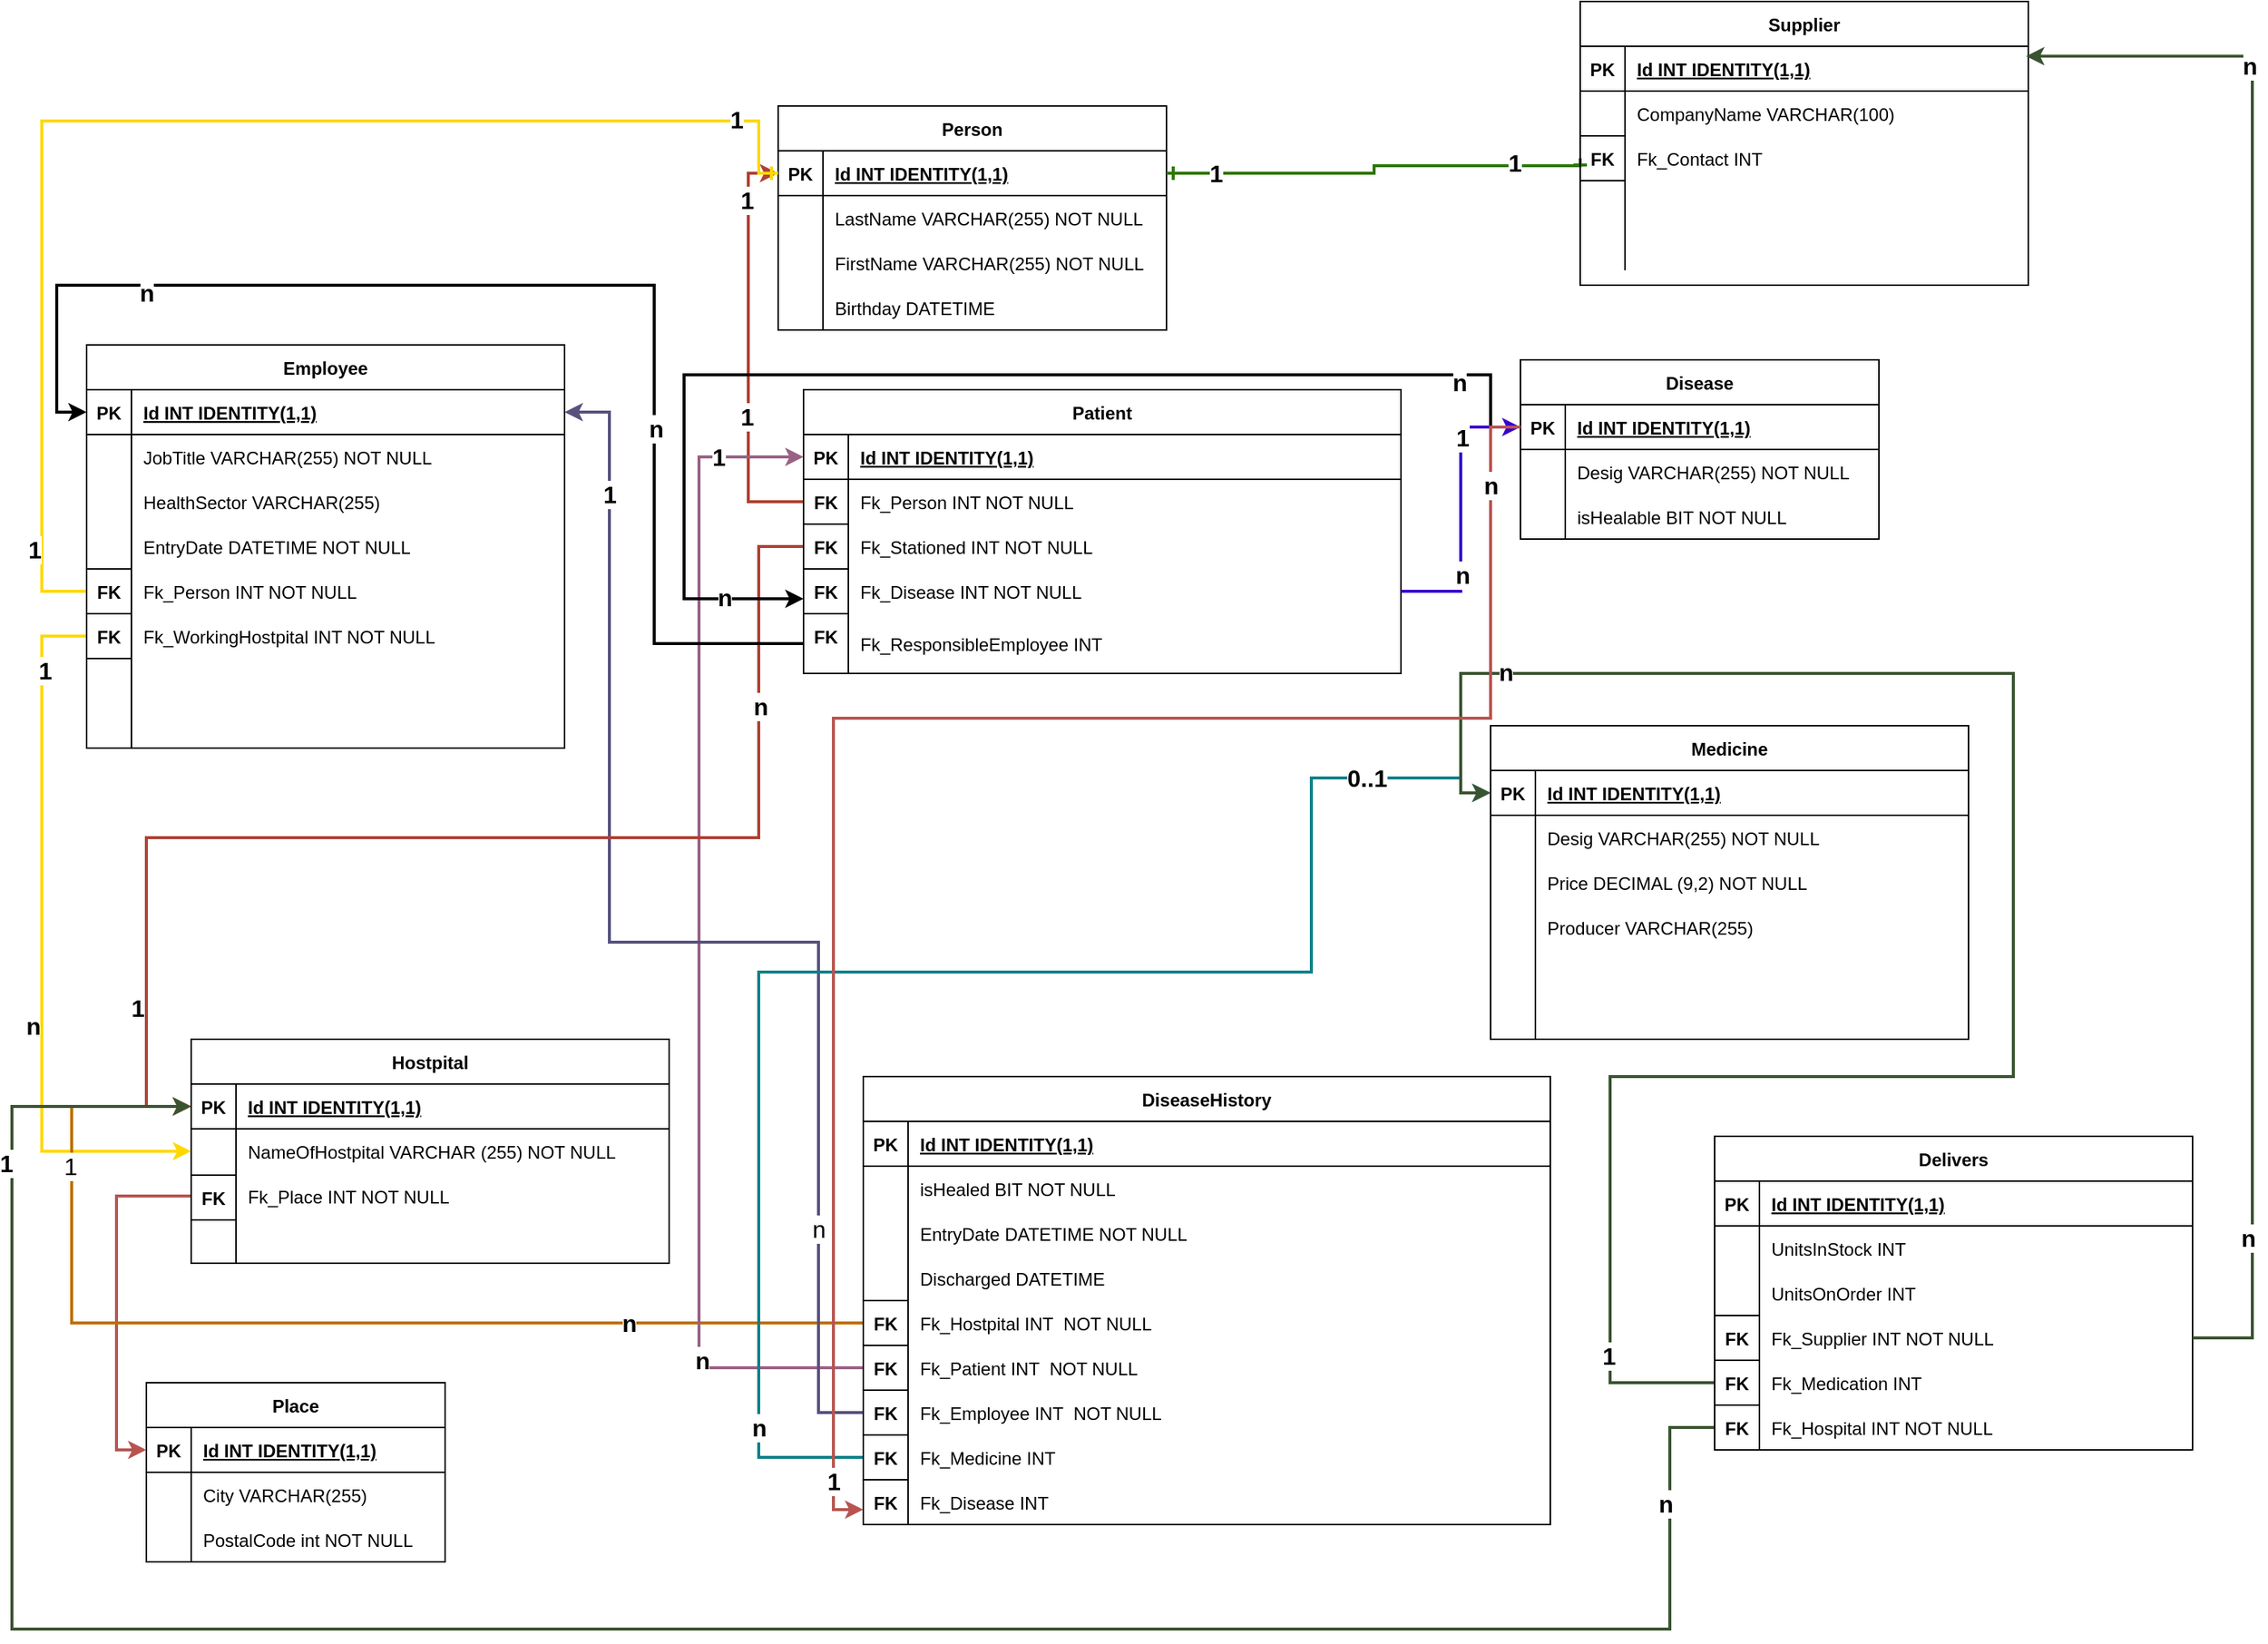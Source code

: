 <mxfile version="21.3.3" type="device">
  <diagram name="Page-1" id="zzeBu3T7spN3daqUtpxh">
    <mxGraphModel dx="3441" dy="2760" grid="1" gridSize="10" guides="1" tooltips="1" connect="1" arrows="1" fold="1" page="1" pageScale="1" pageWidth="827" pageHeight="1169" math="0" shadow="0">
      <root>
        <mxCell id="0" />
        <mxCell id="1" parent="0" />
        <mxCell id="C2SWQIe6G3GhvhGD3zXM-1" value="Place" style="shape=table;startSize=30;container=1;collapsible=1;childLayout=tableLayout;fixedRows=1;rowLines=0;fontStyle=1;align=center;resizeLast=1;" vertex="1" parent="1">
          <mxGeometry x="-1510" y="665" width="200" height="120" as="geometry" />
        </mxCell>
        <mxCell id="C2SWQIe6G3GhvhGD3zXM-2" value="" style="shape=tableRow;horizontal=0;startSize=0;swimlaneHead=0;swimlaneBody=0;fillColor=none;collapsible=0;dropTarget=0;points=[[0,0.5],[1,0.5]];portConstraint=eastwest;strokeColor=inherit;top=0;left=0;right=0;bottom=1;" vertex="1" parent="C2SWQIe6G3GhvhGD3zXM-1">
          <mxGeometry y="30" width="200" height="30" as="geometry" />
        </mxCell>
        <mxCell id="C2SWQIe6G3GhvhGD3zXM-3" value="PK" style="shape=partialRectangle;overflow=hidden;connectable=0;fillColor=none;strokeColor=inherit;top=0;left=0;bottom=0;right=0;fontStyle=1;" vertex="1" parent="C2SWQIe6G3GhvhGD3zXM-2">
          <mxGeometry width="30" height="30" as="geometry">
            <mxRectangle width="30" height="30" as="alternateBounds" />
          </mxGeometry>
        </mxCell>
        <mxCell id="C2SWQIe6G3GhvhGD3zXM-4" value="Id INT IDENTITY(1,1) " style="shape=partialRectangle;overflow=hidden;connectable=0;fillColor=none;align=left;strokeColor=inherit;top=0;left=0;bottom=0;right=0;spacingLeft=6;fontStyle=5;" vertex="1" parent="C2SWQIe6G3GhvhGD3zXM-2">
          <mxGeometry x="30" width="170" height="30" as="geometry">
            <mxRectangle width="170" height="30" as="alternateBounds" />
          </mxGeometry>
        </mxCell>
        <mxCell id="C2SWQIe6G3GhvhGD3zXM-5" value="" style="shape=tableRow;horizontal=0;startSize=0;swimlaneHead=0;swimlaneBody=0;fillColor=none;collapsible=0;dropTarget=0;points=[[0,0.5],[1,0.5]];portConstraint=eastwest;strokeColor=inherit;top=0;left=0;right=0;bottom=0;" vertex="1" parent="C2SWQIe6G3GhvhGD3zXM-1">
          <mxGeometry y="60" width="200" height="30" as="geometry" />
        </mxCell>
        <mxCell id="C2SWQIe6G3GhvhGD3zXM-6" value="" style="shape=partialRectangle;overflow=hidden;connectable=0;fillColor=none;strokeColor=inherit;top=0;left=0;bottom=0;right=0;" vertex="1" parent="C2SWQIe6G3GhvhGD3zXM-5">
          <mxGeometry width="30" height="30" as="geometry">
            <mxRectangle width="30" height="30" as="alternateBounds" />
          </mxGeometry>
        </mxCell>
        <mxCell id="C2SWQIe6G3GhvhGD3zXM-7" value="City VARCHAR(255)" style="shape=partialRectangle;overflow=hidden;connectable=0;fillColor=none;align=left;strokeColor=inherit;top=0;left=0;bottom=0;right=0;spacingLeft=6;" vertex="1" parent="C2SWQIe6G3GhvhGD3zXM-5">
          <mxGeometry x="30" width="170" height="30" as="geometry">
            <mxRectangle width="170" height="30" as="alternateBounds" />
          </mxGeometry>
        </mxCell>
        <mxCell id="C2SWQIe6G3GhvhGD3zXM-8" value="" style="shape=tableRow;horizontal=0;startSize=0;swimlaneHead=0;swimlaneBody=0;fillColor=none;collapsible=0;dropTarget=0;points=[[0,0.5],[1,0.5]];portConstraint=eastwest;strokeColor=inherit;top=0;left=0;right=0;bottom=0;" vertex="1" parent="C2SWQIe6G3GhvhGD3zXM-1">
          <mxGeometry y="90" width="200" height="30" as="geometry" />
        </mxCell>
        <mxCell id="C2SWQIe6G3GhvhGD3zXM-9" value="" style="shape=partialRectangle;overflow=hidden;connectable=0;fillColor=none;strokeColor=inherit;top=0;left=0;bottom=0;right=0;" vertex="1" parent="C2SWQIe6G3GhvhGD3zXM-8">
          <mxGeometry width="30" height="30" as="geometry">
            <mxRectangle width="30" height="30" as="alternateBounds" />
          </mxGeometry>
        </mxCell>
        <mxCell id="C2SWQIe6G3GhvhGD3zXM-10" value="PostalCode int NOT NULL" style="shape=partialRectangle;overflow=hidden;connectable=0;fillColor=none;align=left;strokeColor=inherit;top=0;left=0;bottom=0;right=0;spacingLeft=6;" vertex="1" parent="C2SWQIe6G3GhvhGD3zXM-8">
          <mxGeometry x="30" width="170" height="30" as="geometry">
            <mxRectangle width="170" height="30" as="alternateBounds" />
          </mxGeometry>
        </mxCell>
        <mxCell id="C2SWQIe6G3GhvhGD3zXM-11" value="Hostpital" style="shape=table;startSize=30;container=1;collapsible=1;childLayout=tableLayout;fixedRows=1;rowLines=0;fontStyle=1;align=center;resizeLast=1;" vertex="1" parent="1">
          <mxGeometry x="-1480" y="435" width="320" height="150" as="geometry" />
        </mxCell>
        <mxCell id="C2SWQIe6G3GhvhGD3zXM-12" value="" style="shape=tableRow;horizontal=0;startSize=0;swimlaneHead=0;swimlaneBody=0;fillColor=none;collapsible=0;dropTarget=0;points=[[0,0.5],[1,0.5]];portConstraint=eastwest;strokeColor=inherit;top=0;left=0;right=0;bottom=1;" vertex="1" parent="C2SWQIe6G3GhvhGD3zXM-11">
          <mxGeometry y="30" width="320" height="30" as="geometry" />
        </mxCell>
        <mxCell id="C2SWQIe6G3GhvhGD3zXM-13" value="PK" style="shape=partialRectangle;overflow=hidden;connectable=0;fillColor=none;strokeColor=inherit;top=0;left=0;bottom=0;right=0;fontStyle=1;" vertex="1" parent="C2SWQIe6G3GhvhGD3zXM-12">
          <mxGeometry width="30" height="30" as="geometry">
            <mxRectangle width="30" height="30" as="alternateBounds" />
          </mxGeometry>
        </mxCell>
        <mxCell id="C2SWQIe6G3GhvhGD3zXM-14" value="Id INT IDENTITY(1,1) " style="shape=partialRectangle;overflow=hidden;connectable=0;fillColor=none;align=left;strokeColor=inherit;top=0;left=0;bottom=0;right=0;spacingLeft=6;fontStyle=5;" vertex="1" parent="C2SWQIe6G3GhvhGD3zXM-12">
          <mxGeometry x="30" width="290" height="30" as="geometry">
            <mxRectangle width="290" height="30" as="alternateBounds" />
          </mxGeometry>
        </mxCell>
        <mxCell id="C2SWQIe6G3GhvhGD3zXM-15" value="" style="shape=tableRow;horizontal=0;startSize=0;swimlaneHead=0;swimlaneBody=0;fillColor=none;collapsible=0;dropTarget=0;points=[[0,0.5],[1,0.5]];portConstraint=eastwest;strokeColor=inherit;top=0;left=0;right=0;bottom=0;" vertex="1" parent="C2SWQIe6G3GhvhGD3zXM-11">
          <mxGeometry y="60" width="320" height="30" as="geometry" />
        </mxCell>
        <mxCell id="C2SWQIe6G3GhvhGD3zXM-16" value="" style="shape=partialRectangle;overflow=hidden;connectable=0;fillColor=none;strokeColor=inherit;top=0;left=0;bottom=0;right=0;" vertex="1" parent="C2SWQIe6G3GhvhGD3zXM-15">
          <mxGeometry width="30" height="30" as="geometry">
            <mxRectangle width="30" height="30" as="alternateBounds" />
          </mxGeometry>
        </mxCell>
        <mxCell id="C2SWQIe6G3GhvhGD3zXM-17" value="NameOfHostpital VARCHAR (255) NOT NULL" style="shape=partialRectangle;overflow=hidden;connectable=0;fillColor=none;align=left;strokeColor=inherit;top=0;left=0;bottom=0;right=0;spacingLeft=6;" vertex="1" parent="C2SWQIe6G3GhvhGD3zXM-15">
          <mxGeometry x="30" width="290" height="30" as="geometry">
            <mxRectangle width="290" height="30" as="alternateBounds" />
          </mxGeometry>
        </mxCell>
        <mxCell id="C2SWQIe6G3GhvhGD3zXM-18" value="" style="shape=tableRow;horizontal=0;startSize=0;swimlaneHead=0;swimlaneBody=0;fillColor=none;collapsible=0;dropTarget=0;points=[[0,0.5],[1,0.5]];portConstraint=eastwest;strokeColor=inherit;top=0;left=0;right=0;bottom=0;" vertex="1" parent="C2SWQIe6G3GhvhGD3zXM-11">
          <mxGeometry y="90" width="320" height="30" as="geometry" />
        </mxCell>
        <mxCell id="C2SWQIe6G3GhvhGD3zXM-19" value="" style="shape=partialRectangle;overflow=hidden;connectable=0;fillColor=none;strokeColor=inherit;top=0;left=0;bottom=0;right=0;" vertex="1" parent="C2SWQIe6G3GhvhGD3zXM-18">
          <mxGeometry width="30" height="30" as="geometry">
            <mxRectangle width="30" height="30" as="alternateBounds" />
          </mxGeometry>
        </mxCell>
        <mxCell id="C2SWQIe6G3GhvhGD3zXM-20" value="Fk_Place INT NOT NULL" style="shape=partialRectangle;overflow=hidden;connectable=0;fillColor=none;align=left;strokeColor=inherit;top=0;left=0;bottom=0;right=0;spacingLeft=6;" vertex="1" parent="C2SWQIe6G3GhvhGD3zXM-18">
          <mxGeometry x="30" width="290" height="30" as="geometry">
            <mxRectangle width="290" height="30" as="alternateBounds" />
          </mxGeometry>
        </mxCell>
        <mxCell id="C2SWQIe6G3GhvhGD3zXM-21" value="" style="shape=tableRow;horizontal=0;startSize=0;swimlaneHead=0;swimlaneBody=0;fillColor=none;collapsible=0;dropTarget=0;points=[[0,0.5],[1,0.5]];portConstraint=eastwest;strokeColor=inherit;top=0;left=0;right=0;bottom=0;" vertex="1" parent="C2SWQIe6G3GhvhGD3zXM-11">
          <mxGeometry y="120" width="320" height="30" as="geometry" />
        </mxCell>
        <mxCell id="C2SWQIe6G3GhvhGD3zXM-22" value="" style="shape=partialRectangle;overflow=hidden;connectable=0;fillColor=none;strokeColor=inherit;top=0;left=0;bottom=0;right=0;" vertex="1" parent="C2SWQIe6G3GhvhGD3zXM-21">
          <mxGeometry width="30" height="30" as="geometry">
            <mxRectangle width="30" height="30" as="alternateBounds" />
          </mxGeometry>
        </mxCell>
        <mxCell id="C2SWQIe6G3GhvhGD3zXM-23" value="" style="shape=partialRectangle;overflow=hidden;connectable=0;fillColor=none;align=left;strokeColor=inherit;top=0;left=0;bottom=0;right=0;spacingLeft=6;" vertex="1" parent="C2SWQIe6G3GhvhGD3zXM-21">
          <mxGeometry x="30" width="290" height="30" as="geometry">
            <mxRectangle width="290" height="30" as="alternateBounds" />
          </mxGeometry>
        </mxCell>
        <mxCell id="C2SWQIe6G3GhvhGD3zXM-24" value="Person" style="shape=table;startSize=30;container=1;collapsible=1;childLayout=tableLayout;fixedRows=1;rowLines=0;fontStyle=1;align=center;resizeLast=1;" vertex="1" parent="1">
          <mxGeometry x="-1087" y="-190" width="260" height="150" as="geometry" />
        </mxCell>
        <mxCell id="C2SWQIe6G3GhvhGD3zXM-25" value="" style="shape=tableRow;horizontal=0;startSize=0;swimlaneHead=0;swimlaneBody=0;fillColor=none;collapsible=0;dropTarget=0;points=[[0,0.5],[1,0.5]];portConstraint=eastwest;strokeColor=inherit;top=0;left=0;right=0;bottom=1;" vertex="1" parent="C2SWQIe6G3GhvhGD3zXM-24">
          <mxGeometry y="30" width="260" height="30" as="geometry" />
        </mxCell>
        <mxCell id="C2SWQIe6G3GhvhGD3zXM-26" value="PK" style="shape=partialRectangle;overflow=hidden;connectable=0;fillColor=none;strokeColor=inherit;top=0;left=0;bottom=0;right=0;fontStyle=1;" vertex="1" parent="C2SWQIe6G3GhvhGD3zXM-25">
          <mxGeometry width="30" height="30" as="geometry">
            <mxRectangle width="30" height="30" as="alternateBounds" />
          </mxGeometry>
        </mxCell>
        <mxCell id="C2SWQIe6G3GhvhGD3zXM-27" value="Id INT IDENTITY(1,1) " style="shape=partialRectangle;overflow=hidden;connectable=0;fillColor=none;align=left;strokeColor=inherit;top=0;left=0;bottom=0;right=0;spacingLeft=6;fontStyle=5;" vertex="1" parent="C2SWQIe6G3GhvhGD3zXM-25">
          <mxGeometry x="30" width="230" height="30" as="geometry">
            <mxRectangle width="230" height="30" as="alternateBounds" />
          </mxGeometry>
        </mxCell>
        <mxCell id="C2SWQIe6G3GhvhGD3zXM-28" value="" style="shape=tableRow;horizontal=0;startSize=0;swimlaneHead=0;swimlaneBody=0;fillColor=none;collapsible=0;dropTarget=0;points=[[0,0.5],[1,0.5]];portConstraint=eastwest;strokeColor=inherit;top=0;left=0;right=0;bottom=0;" vertex="1" parent="C2SWQIe6G3GhvhGD3zXM-24">
          <mxGeometry y="60" width="260" height="30" as="geometry" />
        </mxCell>
        <mxCell id="C2SWQIe6G3GhvhGD3zXM-29" value="" style="shape=partialRectangle;overflow=hidden;connectable=0;fillColor=none;strokeColor=inherit;top=0;left=0;bottom=0;right=0;" vertex="1" parent="C2SWQIe6G3GhvhGD3zXM-28">
          <mxGeometry width="30" height="30" as="geometry">
            <mxRectangle width="30" height="30" as="alternateBounds" />
          </mxGeometry>
        </mxCell>
        <mxCell id="C2SWQIe6G3GhvhGD3zXM-30" value="LastName VARCHAR(255) NOT NULL" style="shape=partialRectangle;overflow=hidden;connectable=0;fillColor=none;align=left;strokeColor=inherit;top=0;left=0;bottom=0;right=0;spacingLeft=6;" vertex="1" parent="C2SWQIe6G3GhvhGD3zXM-28">
          <mxGeometry x="30" width="230" height="30" as="geometry">
            <mxRectangle width="230" height="30" as="alternateBounds" />
          </mxGeometry>
        </mxCell>
        <mxCell id="C2SWQIe6G3GhvhGD3zXM-31" value="" style="shape=tableRow;horizontal=0;startSize=0;swimlaneHead=0;swimlaneBody=0;fillColor=none;collapsible=0;dropTarget=0;points=[[0,0.5],[1,0.5]];portConstraint=eastwest;strokeColor=inherit;top=0;left=0;right=0;bottom=0;" vertex="1" parent="C2SWQIe6G3GhvhGD3zXM-24">
          <mxGeometry y="90" width="260" height="30" as="geometry" />
        </mxCell>
        <mxCell id="C2SWQIe6G3GhvhGD3zXM-32" value="" style="shape=partialRectangle;overflow=hidden;connectable=0;fillColor=none;strokeColor=inherit;top=0;left=0;bottom=0;right=0;" vertex="1" parent="C2SWQIe6G3GhvhGD3zXM-31">
          <mxGeometry width="30" height="30" as="geometry">
            <mxRectangle width="30" height="30" as="alternateBounds" />
          </mxGeometry>
        </mxCell>
        <mxCell id="C2SWQIe6G3GhvhGD3zXM-33" value="FirstName VARCHAR(255) NOT NULL" style="shape=partialRectangle;overflow=hidden;connectable=0;fillColor=none;align=left;strokeColor=inherit;top=0;left=0;bottom=0;right=0;spacingLeft=6;" vertex="1" parent="C2SWQIe6G3GhvhGD3zXM-31">
          <mxGeometry x="30" width="230" height="30" as="geometry">
            <mxRectangle width="230" height="30" as="alternateBounds" />
          </mxGeometry>
        </mxCell>
        <mxCell id="C2SWQIe6G3GhvhGD3zXM-34" value="" style="shape=tableRow;horizontal=0;startSize=0;swimlaneHead=0;swimlaneBody=0;fillColor=none;collapsible=0;dropTarget=0;points=[[0,0.5],[1,0.5]];portConstraint=eastwest;strokeColor=inherit;top=0;left=0;right=0;bottom=0;" vertex="1" parent="C2SWQIe6G3GhvhGD3zXM-24">
          <mxGeometry y="120" width="260" height="30" as="geometry" />
        </mxCell>
        <mxCell id="C2SWQIe6G3GhvhGD3zXM-35" value="" style="shape=partialRectangle;overflow=hidden;connectable=0;fillColor=none;strokeColor=inherit;top=0;left=0;bottom=0;right=0;" vertex="1" parent="C2SWQIe6G3GhvhGD3zXM-34">
          <mxGeometry width="30" height="30" as="geometry">
            <mxRectangle width="30" height="30" as="alternateBounds" />
          </mxGeometry>
        </mxCell>
        <mxCell id="C2SWQIe6G3GhvhGD3zXM-36" value="Birthday  DATETIME" style="shape=partialRectangle;overflow=hidden;connectable=0;fillColor=none;align=left;strokeColor=inherit;top=0;left=0;bottom=0;right=0;spacingLeft=6;" vertex="1" parent="C2SWQIe6G3GhvhGD3zXM-34">
          <mxGeometry x="30" width="230" height="30" as="geometry">
            <mxRectangle width="230" height="30" as="alternateBounds" />
          </mxGeometry>
        </mxCell>
        <mxCell id="C2SWQIe6G3GhvhGD3zXM-37" value="Disease" style="shape=table;startSize=30;container=1;collapsible=1;childLayout=tableLayout;fixedRows=1;rowLines=0;fontStyle=1;align=center;resizeLast=1;" vertex="1" parent="1">
          <mxGeometry x="-590" y="-20" width="240" height="120" as="geometry" />
        </mxCell>
        <mxCell id="C2SWQIe6G3GhvhGD3zXM-38" value="" style="shape=tableRow;horizontal=0;startSize=0;swimlaneHead=0;swimlaneBody=0;fillColor=none;collapsible=0;dropTarget=0;points=[[0,0.5],[1,0.5]];portConstraint=eastwest;strokeColor=inherit;top=0;left=0;right=0;bottom=1;" vertex="1" parent="C2SWQIe6G3GhvhGD3zXM-37">
          <mxGeometry y="30" width="240" height="30" as="geometry" />
        </mxCell>
        <mxCell id="C2SWQIe6G3GhvhGD3zXM-39" value="PK" style="shape=partialRectangle;overflow=hidden;connectable=0;fillColor=none;strokeColor=inherit;top=0;left=0;bottom=0;right=0;fontStyle=1;" vertex="1" parent="C2SWQIe6G3GhvhGD3zXM-38">
          <mxGeometry width="30" height="30" as="geometry">
            <mxRectangle width="30" height="30" as="alternateBounds" />
          </mxGeometry>
        </mxCell>
        <mxCell id="C2SWQIe6G3GhvhGD3zXM-40" value="Id INT IDENTITY(1,1) " style="shape=partialRectangle;overflow=hidden;connectable=0;fillColor=none;align=left;strokeColor=inherit;top=0;left=0;bottom=0;right=0;spacingLeft=6;fontStyle=5;" vertex="1" parent="C2SWQIe6G3GhvhGD3zXM-38">
          <mxGeometry x="30" width="210" height="30" as="geometry">
            <mxRectangle width="210" height="30" as="alternateBounds" />
          </mxGeometry>
        </mxCell>
        <mxCell id="C2SWQIe6G3GhvhGD3zXM-41" value="" style="shape=tableRow;horizontal=0;startSize=0;swimlaneHead=0;swimlaneBody=0;fillColor=none;collapsible=0;dropTarget=0;points=[[0,0.5],[1,0.5]];portConstraint=eastwest;strokeColor=inherit;top=0;left=0;right=0;bottom=0;" vertex="1" parent="C2SWQIe6G3GhvhGD3zXM-37">
          <mxGeometry y="60" width="240" height="30" as="geometry" />
        </mxCell>
        <mxCell id="C2SWQIe6G3GhvhGD3zXM-42" value="" style="shape=partialRectangle;overflow=hidden;connectable=0;fillColor=none;strokeColor=inherit;top=0;left=0;bottom=0;right=0;" vertex="1" parent="C2SWQIe6G3GhvhGD3zXM-41">
          <mxGeometry width="30" height="30" as="geometry">
            <mxRectangle width="30" height="30" as="alternateBounds" />
          </mxGeometry>
        </mxCell>
        <mxCell id="C2SWQIe6G3GhvhGD3zXM-43" value="Desig VARCHAR(255) NOT NULL" style="shape=partialRectangle;overflow=hidden;connectable=0;fillColor=none;align=left;strokeColor=inherit;top=0;left=0;bottom=0;right=0;spacingLeft=6;" vertex="1" parent="C2SWQIe6G3GhvhGD3zXM-41">
          <mxGeometry x="30" width="210" height="30" as="geometry">
            <mxRectangle width="210" height="30" as="alternateBounds" />
          </mxGeometry>
        </mxCell>
        <mxCell id="C2SWQIe6G3GhvhGD3zXM-44" value="" style="shape=tableRow;horizontal=0;startSize=0;swimlaneHead=0;swimlaneBody=0;fillColor=none;collapsible=0;dropTarget=0;points=[[0,0.5],[1,0.5]];portConstraint=eastwest;strokeColor=inherit;top=0;left=0;right=0;bottom=0;" vertex="1" parent="C2SWQIe6G3GhvhGD3zXM-37">
          <mxGeometry y="90" width="240" height="30" as="geometry" />
        </mxCell>
        <mxCell id="C2SWQIe6G3GhvhGD3zXM-45" value="" style="shape=partialRectangle;overflow=hidden;connectable=0;fillColor=none;strokeColor=inherit;top=0;left=0;bottom=0;right=0;" vertex="1" parent="C2SWQIe6G3GhvhGD3zXM-44">
          <mxGeometry width="30" height="30" as="geometry">
            <mxRectangle width="30" height="30" as="alternateBounds" />
          </mxGeometry>
        </mxCell>
        <mxCell id="C2SWQIe6G3GhvhGD3zXM-46" value="isHealable  BIT NOT NULL" style="shape=partialRectangle;overflow=hidden;connectable=0;fillColor=none;align=left;strokeColor=inherit;top=0;left=0;bottom=0;right=0;spacingLeft=6;" vertex="1" parent="C2SWQIe6G3GhvhGD3zXM-44">
          <mxGeometry x="30" width="210" height="30" as="geometry">
            <mxRectangle width="210" height="30" as="alternateBounds" />
          </mxGeometry>
        </mxCell>
        <mxCell id="C2SWQIe6G3GhvhGD3zXM-47" value="Employee" style="shape=table;startSize=30;container=1;collapsible=1;childLayout=tableLayout;fixedRows=1;rowLines=0;fontStyle=1;align=center;resizeLast=1;" vertex="1" parent="1">
          <mxGeometry x="-1550" y="-30" width="320" height="270" as="geometry">
            <mxRectangle x="-1490" y="-30" width="100" height="30" as="alternateBounds" />
          </mxGeometry>
        </mxCell>
        <mxCell id="C2SWQIe6G3GhvhGD3zXM-48" value="" style="shape=tableRow;horizontal=0;startSize=0;swimlaneHead=0;swimlaneBody=0;fillColor=none;collapsible=0;dropTarget=0;points=[[0,0.5],[1,0.5]];portConstraint=eastwest;strokeColor=inherit;top=0;left=0;right=0;bottom=1;" vertex="1" parent="C2SWQIe6G3GhvhGD3zXM-47">
          <mxGeometry y="30" width="320" height="30" as="geometry" />
        </mxCell>
        <mxCell id="C2SWQIe6G3GhvhGD3zXM-49" value="PK" style="shape=partialRectangle;overflow=hidden;connectable=0;fillColor=none;strokeColor=inherit;top=0;left=0;bottom=0;right=0;fontStyle=1;" vertex="1" parent="C2SWQIe6G3GhvhGD3zXM-48">
          <mxGeometry width="30" height="30" as="geometry">
            <mxRectangle width="30" height="30" as="alternateBounds" />
          </mxGeometry>
        </mxCell>
        <mxCell id="C2SWQIe6G3GhvhGD3zXM-50" value="Id INT IDENTITY(1,1) " style="shape=partialRectangle;overflow=hidden;connectable=0;fillColor=none;align=left;strokeColor=inherit;top=0;left=0;bottom=0;right=0;spacingLeft=6;fontStyle=5;" vertex="1" parent="C2SWQIe6G3GhvhGD3zXM-48">
          <mxGeometry x="30" width="290" height="30" as="geometry">
            <mxRectangle width="290" height="30" as="alternateBounds" />
          </mxGeometry>
        </mxCell>
        <mxCell id="C2SWQIe6G3GhvhGD3zXM-51" value="" style="shape=tableRow;horizontal=0;startSize=0;swimlaneHead=0;swimlaneBody=0;fillColor=none;collapsible=0;dropTarget=0;points=[[0,0.5],[1,0.5]];portConstraint=eastwest;strokeColor=inherit;top=0;left=0;right=0;bottom=0;" vertex="1" parent="C2SWQIe6G3GhvhGD3zXM-47">
          <mxGeometry y="60" width="320" height="30" as="geometry" />
        </mxCell>
        <mxCell id="C2SWQIe6G3GhvhGD3zXM-52" value="" style="shape=partialRectangle;overflow=hidden;connectable=0;fillColor=none;strokeColor=inherit;top=0;left=0;bottom=0;right=0;" vertex="1" parent="C2SWQIe6G3GhvhGD3zXM-51">
          <mxGeometry width="30" height="30" as="geometry">
            <mxRectangle width="30" height="30" as="alternateBounds" />
          </mxGeometry>
        </mxCell>
        <mxCell id="C2SWQIe6G3GhvhGD3zXM-53" value="JobTitle VARCHAR(255) NOT NULL" style="shape=partialRectangle;overflow=hidden;connectable=0;fillColor=none;align=left;strokeColor=inherit;top=0;left=0;bottom=0;right=0;spacingLeft=6;" vertex="1" parent="C2SWQIe6G3GhvhGD3zXM-51">
          <mxGeometry x="30" width="290" height="30" as="geometry">
            <mxRectangle width="290" height="30" as="alternateBounds" />
          </mxGeometry>
        </mxCell>
        <mxCell id="C2SWQIe6G3GhvhGD3zXM-54" value="" style="shape=tableRow;horizontal=0;startSize=0;swimlaneHead=0;swimlaneBody=0;fillColor=none;collapsible=0;dropTarget=0;points=[[0,0.5],[1,0.5]];portConstraint=eastwest;strokeColor=inherit;top=0;left=0;right=0;bottom=0;" vertex="1" parent="C2SWQIe6G3GhvhGD3zXM-47">
          <mxGeometry y="90" width="320" height="30" as="geometry" />
        </mxCell>
        <mxCell id="C2SWQIe6G3GhvhGD3zXM-55" value="" style="shape=partialRectangle;overflow=hidden;connectable=0;fillColor=none;strokeColor=inherit;top=0;left=0;bottom=0;right=0;" vertex="1" parent="C2SWQIe6G3GhvhGD3zXM-54">
          <mxGeometry width="30" height="30" as="geometry">
            <mxRectangle width="30" height="30" as="alternateBounds" />
          </mxGeometry>
        </mxCell>
        <mxCell id="C2SWQIe6G3GhvhGD3zXM-56" value="HealthSector VARCHAR(255)" style="shape=partialRectangle;overflow=hidden;connectable=0;fillColor=none;align=left;strokeColor=inherit;top=0;left=0;bottom=0;right=0;spacingLeft=6;" vertex="1" parent="C2SWQIe6G3GhvhGD3zXM-54">
          <mxGeometry x="30" width="290" height="30" as="geometry">
            <mxRectangle width="290" height="30" as="alternateBounds" />
          </mxGeometry>
        </mxCell>
        <mxCell id="C2SWQIe6G3GhvhGD3zXM-57" value="" style="shape=tableRow;horizontal=0;startSize=0;swimlaneHead=0;swimlaneBody=0;fillColor=none;collapsible=0;dropTarget=0;points=[[0,0.5],[1,0.5]];portConstraint=eastwest;strokeColor=inherit;top=0;left=0;right=0;bottom=0;" vertex="1" parent="C2SWQIe6G3GhvhGD3zXM-47">
          <mxGeometry y="120" width="320" height="30" as="geometry" />
        </mxCell>
        <mxCell id="C2SWQIe6G3GhvhGD3zXM-58" value="" style="shape=partialRectangle;overflow=hidden;connectable=0;fillColor=none;strokeColor=inherit;top=0;left=0;bottom=0;right=0;" vertex="1" parent="C2SWQIe6G3GhvhGD3zXM-57">
          <mxGeometry width="30" height="30" as="geometry">
            <mxRectangle width="30" height="30" as="alternateBounds" />
          </mxGeometry>
        </mxCell>
        <mxCell id="C2SWQIe6G3GhvhGD3zXM-59" value="EntryDate DATETIME NOT NULL" style="shape=partialRectangle;overflow=hidden;connectable=0;fillColor=none;align=left;strokeColor=inherit;top=0;left=0;bottom=0;right=0;spacingLeft=6;" vertex="1" parent="C2SWQIe6G3GhvhGD3zXM-57">
          <mxGeometry x="30" width="290" height="30" as="geometry">
            <mxRectangle width="290" height="30" as="alternateBounds" />
          </mxGeometry>
        </mxCell>
        <mxCell id="C2SWQIe6G3GhvhGD3zXM-60" value="" style="shape=tableRow;horizontal=0;startSize=0;swimlaneHead=0;swimlaneBody=0;fillColor=none;collapsible=0;dropTarget=0;points=[[0,0.5],[1,0.5]];portConstraint=eastwest;strokeColor=inherit;top=0;left=0;right=0;bottom=0;" vertex="1" parent="C2SWQIe6G3GhvhGD3zXM-47">
          <mxGeometry y="150" width="320" height="30" as="geometry" />
        </mxCell>
        <mxCell id="C2SWQIe6G3GhvhGD3zXM-61" value="" style="shape=partialRectangle;overflow=hidden;connectable=0;fillColor=none;strokeColor=inherit;top=0;left=0;bottom=0;right=0;" vertex="1" parent="C2SWQIe6G3GhvhGD3zXM-60">
          <mxGeometry width="30" height="30" as="geometry">
            <mxRectangle width="30" height="30" as="alternateBounds" />
          </mxGeometry>
        </mxCell>
        <mxCell id="C2SWQIe6G3GhvhGD3zXM-62" value="Fk_Person INT NOT NULL" style="shape=partialRectangle;overflow=hidden;connectable=0;fillColor=none;align=left;strokeColor=inherit;top=0;left=0;bottom=0;right=0;spacingLeft=6;" vertex="1" parent="C2SWQIe6G3GhvhGD3zXM-60">
          <mxGeometry x="30" width="290" height="30" as="geometry">
            <mxRectangle width="290" height="30" as="alternateBounds" />
          </mxGeometry>
        </mxCell>
        <mxCell id="C2SWQIe6G3GhvhGD3zXM-63" value="" style="shape=tableRow;horizontal=0;startSize=0;swimlaneHead=0;swimlaneBody=0;fillColor=none;collapsible=0;dropTarget=0;points=[[0,0.5],[1,0.5]];portConstraint=eastwest;strokeColor=inherit;top=0;left=0;right=0;bottom=0;" vertex="1" parent="C2SWQIe6G3GhvhGD3zXM-47">
          <mxGeometry y="180" width="320" height="30" as="geometry" />
        </mxCell>
        <mxCell id="C2SWQIe6G3GhvhGD3zXM-64" value="" style="shape=partialRectangle;overflow=hidden;connectable=0;fillColor=none;strokeColor=inherit;top=0;left=0;bottom=0;right=0;" vertex="1" parent="C2SWQIe6G3GhvhGD3zXM-63">
          <mxGeometry width="30" height="30" as="geometry">
            <mxRectangle width="30" height="30" as="alternateBounds" />
          </mxGeometry>
        </mxCell>
        <mxCell id="C2SWQIe6G3GhvhGD3zXM-65" value="Fk_WorkingHostpital INT NOT NULL" style="shape=partialRectangle;overflow=hidden;connectable=0;fillColor=none;align=left;strokeColor=inherit;top=0;left=0;bottom=0;right=0;spacingLeft=6;" vertex="1" parent="C2SWQIe6G3GhvhGD3zXM-63">
          <mxGeometry x="30" width="290" height="30" as="geometry">
            <mxRectangle width="290" height="30" as="alternateBounds" />
          </mxGeometry>
        </mxCell>
        <mxCell id="C2SWQIe6G3GhvhGD3zXM-66" value="" style="shape=tableRow;horizontal=0;startSize=0;swimlaneHead=0;swimlaneBody=0;fillColor=none;collapsible=0;dropTarget=0;points=[[0,0.5],[1,0.5]];portConstraint=eastwest;strokeColor=inherit;top=0;left=0;right=0;bottom=0;" vertex="1" parent="C2SWQIe6G3GhvhGD3zXM-47">
          <mxGeometry y="210" width="320" height="30" as="geometry" />
        </mxCell>
        <mxCell id="C2SWQIe6G3GhvhGD3zXM-67" value="" style="shape=partialRectangle;overflow=hidden;connectable=0;fillColor=none;strokeColor=inherit;top=0;left=0;bottom=0;right=0;" vertex="1" parent="C2SWQIe6G3GhvhGD3zXM-66">
          <mxGeometry width="30" height="30" as="geometry">
            <mxRectangle width="30" height="30" as="alternateBounds" />
          </mxGeometry>
        </mxCell>
        <mxCell id="C2SWQIe6G3GhvhGD3zXM-68" value="" style="shape=partialRectangle;overflow=hidden;connectable=0;fillColor=none;align=left;strokeColor=inherit;top=0;left=0;bottom=0;right=0;spacingLeft=6;" vertex="1" parent="C2SWQIe6G3GhvhGD3zXM-66">
          <mxGeometry x="30" width="290" height="30" as="geometry">
            <mxRectangle width="290" height="30" as="alternateBounds" />
          </mxGeometry>
        </mxCell>
        <mxCell id="C2SWQIe6G3GhvhGD3zXM-69" value="" style="shape=tableRow;horizontal=0;startSize=0;swimlaneHead=0;swimlaneBody=0;fillColor=none;collapsible=0;dropTarget=0;points=[[0,0.5],[1,0.5]];portConstraint=eastwest;strokeColor=inherit;top=0;left=0;right=0;bottom=0;" vertex="1" parent="C2SWQIe6G3GhvhGD3zXM-47">
          <mxGeometry y="240" width="320" height="30" as="geometry" />
        </mxCell>
        <mxCell id="C2SWQIe6G3GhvhGD3zXM-70" value="" style="shape=partialRectangle;overflow=hidden;connectable=0;fillColor=none;strokeColor=inherit;top=0;left=0;bottom=0;right=0;" vertex="1" parent="C2SWQIe6G3GhvhGD3zXM-69">
          <mxGeometry width="30" height="30" as="geometry">
            <mxRectangle width="30" height="30" as="alternateBounds" />
          </mxGeometry>
        </mxCell>
        <mxCell id="C2SWQIe6G3GhvhGD3zXM-71" value="" style="shape=partialRectangle;overflow=hidden;connectable=0;fillColor=none;align=left;strokeColor=inherit;top=0;left=0;bottom=0;right=0;spacingLeft=6;" vertex="1" parent="C2SWQIe6G3GhvhGD3zXM-69">
          <mxGeometry x="30" width="290" height="30" as="geometry">
            <mxRectangle width="290" height="30" as="alternateBounds" />
          </mxGeometry>
        </mxCell>
        <mxCell id="C2SWQIe6G3GhvhGD3zXM-72" value="Patient" style="shape=table;startSize=30;container=1;collapsible=1;childLayout=tableLayout;fixedRows=1;rowLines=0;fontStyle=1;align=center;resizeLast=1;" vertex="1" parent="1">
          <mxGeometry x="-1070" width="400" height="190" as="geometry" />
        </mxCell>
        <mxCell id="C2SWQIe6G3GhvhGD3zXM-73" value="" style="shape=tableRow;horizontal=0;startSize=0;swimlaneHead=0;swimlaneBody=0;fillColor=none;collapsible=0;dropTarget=0;points=[[0,0.5],[1,0.5]];portConstraint=eastwest;strokeColor=inherit;top=0;left=0;right=0;bottom=1;" vertex="1" parent="C2SWQIe6G3GhvhGD3zXM-72">
          <mxGeometry y="30" width="400" height="30" as="geometry" />
        </mxCell>
        <mxCell id="C2SWQIe6G3GhvhGD3zXM-74" value="PK" style="shape=partialRectangle;overflow=hidden;connectable=0;fillColor=none;strokeColor=inherit;top=0;left=0;bottom=0;right=0;fontStyle=1;" vertex="1" parent="C2SWQIe6G3GhvhGD3zXM-73">
          <mxGeometry width="30" height="30" as="geometry">
            <mxRectangle width="30" height="30" as="alternateBounds" />
          </mxGeometry>
        </mxCell>
        <mxCell id="C2SWQIe6G3GhvhGD3zXM-75" value="Id INT IDENTITY(1,1) " style="shape=partialRectangle;overflow=hidden;connectable=0;fillColor=none;align=left;strokeColor=inherit;top=0;left=0;bottom=0;right=0;spacingLeft=6;fontStyle=5;" vertex="1" parent="C2SWQIe6G3GhvhGD3zXM-73">
          <mxGeometry x="30" width="370" height="30" as="geometry">
            <mxRectangle width="370" height="30" as="alternateBounds" />
          </mxGeometry>
        </mxCell>
        <mxCell id="C2SWQIe6G3GhvhGD3zXM-76" value="" style="shape=tableRow;horizontal=0;startSize=0;swimlaneHead=0;swimlaneBody=0;fillColor=none;collapsible=0;dropTarget=0;points=[[0,0.5],[1,0.5]];portConstraint=eastwest;strokeColor=inherit;top=0;left=0;right=0;bottom=0;" vertex="1" parent="C2SWQIe6G3GhvhGD3zXM-72">
          <mxGeometry y="60" width="400" height="30" as="geometry" />
        </mxCell>
        <mxCell id="C2SWQIe6G3GhvhGD3zXM-77" value="" style="shape=partialRectangle;overflow=hidden;connectable=0;fillColor=none;strokeColor=inherit;top=0;left=0;bottom=0;right=0;" vertex="1" parent="C2SWQIe6G3GhvhGD3zXM-76">
          <mxGeometry width="30" height="30" as="geometry">
            <mxRectangle width="30" height="30" as="alternateBounds" />
          </mxGeometry>
        </mxCell>
        <mxCell id="C2SWQIe6G3GhvhGD3zXM-78" value="Fk_Person INT NOT NULL" style="shape=partialRectangle;overflow=hidden;connectable=0;fillColor=none;align=left;strokeColor=inherit;top=0;left=0;bottom=0;right=0;spacingLeft=6;" vertex="1" parent="C2SWQIe6G3GhvhGD3zXM-76">
          <mxGeometry x="30" width="370" height="30" as="geometry">
            <mxRectangle width="370" height="30" as="alternateBounds" />
          </mxGeometry>
        </mxCell>
        <mxCell id="C2SWQIe6G3GhvhGD3zXM-79" value="" style="shape=tableRow;horizontal=0;startSize=0;swimlaneHead=0;swimlaneBody=0;fillColor=none;collapsible=0;dropTarget=0;points=[[0,0.5],[1,0.5]];portConstraint=eastwest;strokeColor=inherit;top=0;left=0;right=0;bottom=0;" vertex="1" parent="C2SWQIe6G3GhvhGD3zXM-72">
          <mxGeometry y="90" width="400" height="30" as="geometry" />
        </mxCell>
        <mxCell id="C2SWQIe6G3GhvhGD3zXM-80" value="" style="shape=partialRectangle;overflow=hidden;connectable=0;fillColor=none;strokeColor=inherit;top=0;left=0;bottom=0;right=0;" vertex="1" parent="C2SWQIe6G3GhvhGD3zXM-79">
          <mxGeometry width="30" height="30" as="geometry">
            <mxRectangle width="30" height="30" as="alternateBounds" />
          </mxGeometry>
        </mxCell>
        <mxCell id="C2SWQIe6G3GhvhGD3zXM-81" value="Fk_Stationed INT NOT NULL" style="shape=partialRectangle;overflow=hidden;connectable=0;fillColor=none;align=left;strokeColor=inherit;top=0;left=0;bottom=0;right=0;spacingLeft=6;" vertex="1" parent="C2SWQIe6G3GhvhGD3zXM-79">
          <mxGeometry x="30" width="370" height="30" as="geometry">
            <mxRectangle width="370" height="30" as="alternateBounds" />
          </mxGeometry>
        </mxCell>
        <mxCell id="C2SWQIe6G3GhvhGD3zXM-82" value="" style="shape=tableRow;horizontal=0;startSize=0;swimlaneHead=0;swimlaneBody=0;fillColor=none;collapsible=0;dropTarget=0;points=[[0,0.5],[1,0.5]];portConstraint=eastwest;strokeColor=inherit;top=0;left=0;right=0;bottom=0;" vertex="1" parent="C2SWQIe6G3GhvhGD3zXM-72">
          <mxGeometry y="120" width="400" height="30" as="geometry" />
        </mxCell>
        <mxCell id="C2SWQIe6G3GhvhGD3zXM-83" value="" style="shape=partialRectangle;overflow=hidden;connectable=0;fillColor=none;strokeColor=inherit;top=0;left=0;bottom=0;right=0;" vertex="1" parent="C2SWQIe6G3GhvhGD3zXM-82">
          <mxGeometry width="30" height="30" as="geometry">
            <mxRectangle width="30" height="30" as="alternateBounds" />
          </mxGeometry>
        </mxCell>
        <mxCell id="C2SWQIe6G3GhvhGD3zXM-84" value="Fk_Disease INT NOT NULL" style="shape=partialRectangle;overflow=hidden;connectable=0;fillColor=none;align=left;strokeColor=inherit;top=0;left=0;bottom=0;right=0;spacingLeft=6;" vertex="1" parent="C2SWQIe6G3GhvhGD3zXM-82">
          <mxGeometry x="30" width="370" height="30" as="geometry">
            <mxRectangle width="370" height="30" as="alternateBounds" />
          </mxGeometry>
        </mxCell>
        <mxCell id="C2SWQIe6G3GhvhGD3zXM-85" value="" style="shape=tableRow;horizontal=0;startSize=0;swimlaneHead=0;swimlaneBody=0;fillColor=none;collapsible=0;dropTarget=0;points=[[0,0.5],[1,0.5]];portConstraint=eastwest;strokeColor=inherit;top=0;left=0;right=0;bottom=0;" vertex="1" parent="C2SWQIe6G3GhvhGD3zXM-72">
          <mxGeometry y="150" width="400" height="40" as="geometry" />
        </mxCell>
        <mxCell id="C2SWQIe6G3GhvhGD3zXM-86" value="" style="shape=partialRectangle;overflow=hidden;connectable=0;fillColor=none;strokeColor=inherit;top=0;left=0;bottom=0;right=0;" vertex="1" parent="C2SWQIe6G3GhvhGD3zXM-85">
          <mxGeometry width="30" height="40" as="geometry">
            <mxRectangle width="30" height="40" as="alternateBounds" />
          </mxGeometry>
        </mxCell>
        <mxCell id="C2SWQIe6G3GhvhGD3zXM-87" value="Fk_ResponsibleEmployee INT" style="shape=partialRectangle;overflow=hidden;connectable=0;fillColor=none;align=left;strokeColor=inherit;top=0;left=0;bottom=0;right=0;spacingLeft=6;" vertex="1" parent="C2SWQIe6G3GhvhGD3zXM-85">
          <mxGeometry x="30" width="370" height="40" as="geometry">
            <mxRectangle width="370" height="40" as="alternateBounds" />
          </mxGeometry>
        </mxCell>
        <mxCell id="C2SWQIe6G3GhvhGD3zXM-88" value="Medicine" style="shape=table;startSize=30;container=1;collapsible=1;childLayout=tableLayout;fixedRows=1;rowLines=0;fontStyle=1;align=center;resizeLast=1;" vertex="1" parent="1">
          <mxGeometry x="-610" y="225" width="320" height="210" as="geometry" />
        </mxCell>
        <mxCell id="C2SWQIe6G3GhvhGD3zXM-89" value="" style="shape=tableRow;horizontal=0;startSize=0;swimlaneHead=0;swimlaneBody=0;fillColor=none;collapsible=0;dropTarget=0;points=[[0,0.5],[1,0.5]];portConstraint=eastwest;strokeColor=inherit;top=0;left=0;right=0;bottom=1;" vertex="1" parent="C2SWQIe6G3GhvhGD3zXM-88">
          <mxGeometry y="30" width="320" height="30" as="geometry" />
        </mxCell>
        <mxCell id="C2SWQIe6G3GhvhGD3zXM-90" value="PK" style="shape=partialRectangle;overflow=hidden;connectable=0;fillColor=none;strokeColor=inherit;top=0;left=0;bottom=0;right=0;fontStyle=1;" vertex="1" parent="C2SWQIe6G3GhvhGD3zXM-89">
          <mxGeometry width="30" height="30" as="geometry">
            <mxRectangle width="30" height="30" as="alternateBounds" />
          </mxGeometry>
        </mxCell>
        <mxCell id="C2SWQIe6G3GhvhGD3zXM-91" value="Id INT IDENTITY(1,1) " style="shape=partialRectangle;overflow=hidden;connectable=0;fillColor=none;align=left;strokeColor=inherit;top=0;left=0;bottom=0;right=0;spacingLeft=6;fontStyle=5;" vertex="1" parent="C2SWQIe6G3GhvhGD3zXM-89">
          <mxGeometry x="30" width="290" height="30" as="geometry">
            <mxRectangle width="290" height="30" as="alternateBounds" />
          </mxGeometry>
        </mxCell>
        <mxCell id="C2SWQIe6G3GhvhGD3zXM-92" value="" style="shape=tableRow;horizontal=0;startSize=0;swimlaneHead=0;swimlaneBody=0;fillColor=none;collapsible=0;dropTarget=0;points=[[0,0.5],[1,0.5]];portConstraint=eastwest;strokeColor=inherit;top=0;left=0;right=0;bottom=0;" vertex="1" parent="C2SWQIe6G3GhvhGD3zXM-88">
          <mxGeometry y="60" width="320" height="30" as="geometry" />
        </mxCell>
        <mxCell id="C2SWQIe6G3GhvhGD3zXM-93" value="" style="shape=partialRectangle;overflow=hidden;connectable=0;fillColor=none;strokeColor=inherit;top=0;left=0;bottom=0;right=0;" vertex="1" parent="C2SWQIe6G3GhvhGD3zXM-92">
          <mxGeometry width="30" height="30" as="geometry">
            <mxRectangle width="30" height="30" as="alternateBounds" />
          </mxGeometry>
        </mxCell>
        <mxCell id="C2SWQIe6G3GhvhGD3zXM-94" value="Desig VARCHAR(255) NOT NULL" style="shape=partialRectangle;overflow=hidden;connectable=0;fillColor=none;align=left;strokeColor=inherit;top=0;left=0;bottom=0;right=0;spacingLeft=6;" vertex="1" parent="C2SWQIe6G3GhvhGD3zXM-92">
          <mxGeometry x="30" width="290" height="30" as="geometry">
            <mxRectangle width="290" height="30" as="alternateBounds" />
          </mxGeometry>
        </mxCell>
        <mxCell id="C2SWQIe6G3GhvhGD3zXM-95" value="" style="shape=tableRow;horizontal=0;startSize=0;swimlaneHead=0;swimlaneBody=0;fillColor=none;collapsible=0;dropTarget=0;points=[[0,0.5],[1,0.5]];portConstraint=eastwest;strokeColor=inherit;top=0;left=0;right=0;bottom=0;" vertex="1" parent="C2SWQIe6G3GhvhGD3zXM-88">
          <mxGeometry y="90" width="320" height="30" as="geometry" />
        </mxCell>
        <mxCell id="C2SWQIe6G3GhvhGD3zXM-96" value="" style="shape=partialRectangle;overflow=hidden;connectable=0;fillColor=none;strokeColor=inherit;top=0;left=0;bottom=0;right=0;" vertex="1" parent="C2SWQIe6G3GhvhGD3zXM-95">
          <mxGeometry width="30" height="30" as="geometry">
            <mxRectangle width="30" height="30" as="alternateBounds" />
          </mxGeometry>
        </mxCell>
        <mxCell id="C2SWQIe6G3GhvhGD3zXM-97" value="Price DECIMAL (9,2) NOT NULL" style="shape=partialRectangle;overflow=hidden;connectable=0;fillColor=none;align=left;strokeColor=inherit;top=0;left=0;bottom=0;right=0;spacingLeft=6;" vertex="1" parent="C2SWQIe6G3GhvhGD3zXM-95">
          <mxGeometry x="30" width="290" height="30" as="geometry">
            <mxRectangle width="290" height="30" as="alternateBounds" />
          </mxGeometry>
        </mxCell>
        <mxCell id="C2SWQIe6G3GhvhGD3zXM-98" value="" style="shape=tableRow;horizontal=0;startSize=0;swimlaneHead=0;swimlaneBody=0;fillColor=none;collapsible=0;dropTarget=0;points=[[0,0.5],[1,0.5]];portConstraint=eastwest;strokeColor=inherit;top=0;left=0;right=0;bottom=0;" vertex="1" parent="C2SWQIe6G3GhvhGD3zXM-88">
          <mxGeometry y="120" width="320" height="30" as="geometry" />
        </mxCell>
        <mxCell id="C2SWQIe6G3GhvhGD3zXM-99" value="" style="shape=partialRectangle;overflow=hidden;connectable=0;fillColor=none;strokeColor=inherit;top=0;left=0;bottom=0;right=0;" vertex="1" parent="C2SWQIe6G3GhvhGD3zXM-98">
          <mxGeometry width="30" height="30" as="geometry">
            <mxRectangle width="30" height="30" as="alternateBounds" />
          </mxGeometry>
        </mxCell>
        <mxCell id="C2SWQIe6G3GhvhGD3zXM-100" value="Producer VARCHAR(255)" style="shape=partialRectangle;overflow=hidden;connectable=0;fillColor=none;align=left;strokeColor=inherit;top=0;left=0;bottom=0;right=0;spacingLeft=6;" vertex="1" parent="C2SWQIe6G3GhvhGD3zXM-98">
          <mxGeometry x="30" width="290" height="30" as="geometry">
            <mxRectangle width="290" height="30" as="alternateBounds" />
          </mxGeometry>
        </mxCell>
        <mxCell id="C2SWQIe6G3GhvhGD3zXM-101" value="" style="shape=tableRow;horizontal=0;startSize=0;swimlaneHead=0;swimlaneBody=0;fillColor=none;collapsible=0;dropTarget=0;points=[[0,0.5],[1,0.5]];portConstraint=eastwest;strokeColor=inherit;top=0;left=0;right=0;bottom=0;" vertex="1" parent="C2SWQIe6G3GhvhGD3zXM-88">
          <mxGeometry y="150" width="320" height="30" as="geometry" />
        </mxCell>
        <mxCell id="C2SWQIe6G3GhvhGD3zXM-102" value="" style="shape=partialRectangle;overflow=hidden;connectable=0;fillColor=none;strokeColor=inherit;top=0;left=0;bottom=0;right=0;" vertex="1" parent="C2SWQIe6G3GhvhGD3zXM-101">
          <mxGeometry width="30" height="30" as="geometry">
            <mxRectangle width="30" height="30" as="alternateBounds" />
          </mxGeometry>
        </mxCell>
        <mxCell id="C2SWQIe6G3GhvhGD3zXM-103" value="" style="shape=partialRectangle;overflow=hidden;connectable=0;fillColor=none;align=left;strokeColor=inherit;top=0;left=0;bottom=0;right=0;spacingLeft=6;" vertex="1" parent="C2SWQIe6G3GhvhGD3zXM-101">
          <mxGeometry x="30" width="290" height="30" as="geometry">
            <mxRectangle width="290" height="30" as="alternateBounds" />
          </mxGeometry>
        </mxCell>
        <mxCell id="C2SWQIe6G3GhvhGD3zXM-104" value="" style="shape=tableRow;horizontal=0;startSize=0;swimlaneHead=0;swimlaneBody=0;fillColor=none;collapsible=0;dropTarget=0;points=[[0,0.5],[1,0.5]];portConstraint=eastwest;strokeColor=inherit;top=0;left=0;right=0;bottom=0;" vertex="1" parent="C2SWQIe6G3GhvhGD3zXM-88">
          <mxGeometry y="180" width="320" height="30" as="geometry" />
        </mxCell>
        <mxCell id="C2SWQIe6G3GhvhGD3zXM-105" value="" style="shape=partialRectangle;overflow=hidden;connectable=0;fillColor=none;strokeColor=inherit;top=0;left=0;bottom=0;right=0;" vertex="1" parent="C2SWQIe6G3GhvhGD3zXM-104">
          <mxGeometry width="30" height="30" as="geometry">
            <mxRectangle width="30" height="30" as="alternateBounds" />
          </mxGeometry>
        </mxCell>
        <mxCell id="C2SWQIe6G3GhvhGD3zXM-106" value="" style="shape=partialRectangle;overflow=hidden;connectable=0;fillColor=none;align=left;strokeColor=inherit;top=0;left=0;bottom=0;right=0;spacingLeft=6;" vertex="1" parent="C2SWQIe6G3GhvhGD3zXM-104">
          <mxGeometry x="30" width="290" height="30" as="geometry">
            <mxRectangle width="290" height="30" as="alternateBounds" />
          </mxGeometry>
        </mxCell>
        <mxCell id="C2SWQIe6G3GhvhGD3zXM-107" value="Supplier" style="shape=table;startSize=30;container=1;collapsible=1;childLayout=tableLayout;fixedRows=1;rowLines=0;fontStyle=1;align=center;resizeLast=1;" vertex="1" parent="1">
          <mxGeometry x="-550" y="-260" width="300" height="190" as="geometry" />
        </mxCell>
        <mxCell id="C2SWQIe6G3GhvhGD3zXM-108" value="" style="shape=tableRow;horizontal=0;startSize=0;swimlaneHead=0;swimlaneBody=0;fillColor=none;collapsible=0;dropTarget=0;points=[[0,0.5],[1,0.5]];portConstraint=eastwest;strokeColor=inherit;top=0;left=0;right=0;bottom=1;" vertex="1" parent="C2SWQIe6G3GhvhGD3zXM-107">
          <mxGeometry y="30" width="300" height="30" as="geometry" />
        </mxCell>
        <mxCell id="C2SWQIe6G3GhvhGD3zXM-109" value="PK" style="shape=partialRectangle;overflow=hidden;connectable=0;fillColor=none;strokeColor=inherit;top=0;left=0;bottom=0;right=0;fontStyle=1;" vertex="1" parent="C2SWQIe6G3GhvhGD3zXM-108">
          <mxGeometry width="30" height="30" as="geometry">
            <mxRectangle width="30" height="30" as="alternateBounds" />
          </mxGeometry>
        </mxCell>
        <mxCell id="C2SWQIe6G3GhvhGD3zXM-110" value="Id INT IDENTITY(1,1) " style="shape=partialRectangle;overflow=hidden;connectable=0;fillColor=none;align=left;strokeColor=inherit;top=0;left=0;bottom=0;right=0;spacingLeft=6;fontStyle=5;" vertex="1" parent="C2SWQIe6G3GhvhGD3zXM-108">
          <mxGeometry x="30" width="270" height="30" as="geometry">
            <mxRectangle width="270" height="30" as="alternateBounds" />
          </mxGeometry>
        </mxCell>
        <mxCell id="C2SWQIe6G3GhvhGD3zXM-111" value="" style="shape=tableRow;horizontal=0;startSize=0;swimlaneHead=0;swimlaneBody=0;fillColor=none;collapsible=0;dropTarget=0;points=[[0,0.5],[1,0.5]];portConstraint=eastwest;strokeColor=inherit;top=0;left=0;right=0;bottom=0;" vertex="1" parent="C2SWQIe6G3GhvhGD3zXM-107">
          <mxGeometry y="60" width="300" height="30" as="geometry" />
        </mxCell>
        <mxCell id="C2SWQIe6G3GhvhGD3zXM-112" value="" style="shape=partialRectangle;overflow=hidden;connectable=0;fillColor=none;strokeColor=inherit;top=0;left=0;bottom=0;right=0;" vertex="1" parent="C2SWQIe6G3GhvhGD3zXM-111">
          <mxGeometry width="30" height="30" as="geometry">
            <mxRectangle width="30" height="30" as="alternateBounds" />
          </mxGeometry>
        </mxCell>
        <mxCell id="C2SWQIe6G3GhvhGD3zXM-113" value="CompanyName VARCHAR(100)" style="shape=partialRectangle;overflow=hidden;connectable=0;fillColor=none;align=left;strokeColor=inherit;top=0;left=0;bottom=0;right=0;spacingLeft=6;" vertex="1" parent="C2SWQIe6G3GhvhGD3zXM-111">
          <mxGeometry x="30" width="270" height="30" as="geometry">
            <mxRectangle width="270" height="30" as="alternateBounds" />
          </mxGeometry>
        </mxCell>
        <mxCell id="C2SWQIe6G3GhvhGD3zXM-114" value="" style="shape=tableRow;horizontal=0;startSize=0;swimlaneHead=0;swimlaneBody=0;fillColor=none;collapsible=0;dropTarget=0;points=[[0,0.5],[1,0.5]];portConstraint=eastwest;strokeColor=inherit;top=0;left=0;right=0;bottom=0;" vertex="1" parent="C2SWQIe6G3GhvhGD3zXM-107">
          <mxGeometry y="90" width="300" height="30" as="geometry" />
        </mxCell>
        <mxCell id="C2SWQIe6G3GhvhGD3zXM-115" value="" style="shape=partialRectangle;overflow=hidden;connectable=0;fillColor=none;strokeColor=inherit;top=0;left=0;bottom=0;right=0;" vertex="1" parent="C2SWQIe6G3GhvhGD3zXM-114">
          <mxGeometry width="30" height="30" as="geometry">
            <mxRectangle width="30" height="30" as="alternateBounds" />
          </mxGeometry>
        </mxCell>
        <mxCell id="C2SWQIe6G3GhvhGD3zXM-116" value="Fk_Contact INT " style="shape=partialRectangle;overflow=hidden;connectable=0;fillColor=none;align=left;strokeColor=inherit;top=0;left=0;bottom=0;right=0;spacingLeft=6;" vertex="1" parent="C2SWQIe6G3GhvhGD3zXM-114">
          <mxGeometry x="30" width="270" height="30" as="geometry">
            <mxRectangle width="270" height="30" as="alternateBounds" />
          </mxGeometry>
        </mxCell>
        <mxCell id="C2SWQIe6G3GhvhGD3zXM-117" value="" style="shape=tableRow;horizontal=0;startSize=0;swimlaneHead=0;swimlaneBody=0;fillColor=none;collapsible=0;dropTarget=0;points=[[0,0.5],[1,0.5]];portConstraint=eastwest;strokeColor=inherit;top=0;left=0;right=0;bottom=0;" vertex="1" parent="C2SWQIe6G3GhvhGD3zXM-107">
          <mxGeometry y="120" width="300" height="30" as="geometry" />
        </mxCell>
        <mxCell id="C2SWQIe6G3GhvhGD3zXM-118" value="" style="shape=partialRectangle;overflow=hidden;connectable=0;fillColor=none;strokeColor=inherit;top=0;left=0;bottom=0;right=0;" vertex="1" parent="C2SWQIe6G3GhvhGD3zXM-117">
          <mxGeometry width="30" height="30" as="geometry">
            <mxRectangle width="30" height="30" as="alternateBounds" />
          </mxGeometry>
        </mxCell>
        <mxCell id="C2SWQIe6G3GhvhGD3zXM-119" value="" style="shape=partialRectangle;overflow=hidden;connectable=0;fillColor=none;align=left;strokeColor=inherit;top=0;left=0;bottom=0;right=0;spacingLeft=6;" vertex="1" parent="C2SWQIe6G3GhvhGD3zXM-117">
          <mxGeometry x="30" width="270" height="30" as="geometry">
            <mxRectangle width="270" height="30" as="alternateBounds" />
          </mxGeometry>
        </mxCell>
        <mxCell id="C2SWQIe6G3GhvhGD3zXM-120" value="" style="shape=tableRow;horizontal=0;startSize=0;swimlaneHead=0;swimlaneBody=0;fillColor=none;collapsible=0;dropTarget=0;points=[[0,0.5],[1,0.5]];portConstraint=eastwest;strokeColor=inherit;top=0;left=0;right=0;bottom=0;" vertex="1" parent="C2SWQIe6G3GhvhGD3zXM-107">
          <mxGeometry y="150" width="300" height="30" as="geometry" />
        </mxCell>
        <mxCell id="C2SWQIe6G3GhvhGD3zXM-121" value="" style="shape=partialRectangle;overflow=hidden;connectable=0;fillColor=none;strokeColor=inherit;top=0;left=0;bottom=0;right=0;" vertex="1" parent="C2SWQIe6G3GhvhGD3zXM-120">
          <mxGeometry width="30" height="30" as="geometry">
            <mxRectangle width="30" height="30" as="alternateBounds" />
          </mxGeometry>
        </mxCell>
        <mxCell id="C2SWQIe6G3GhvhGD3zXM-122" value="" style="shape=partialRectangle;overflow=hidden;connectable=0;fillColor=none;align=left;strokeColor=inherit;top=0;left=0;bottom=0;right=0;spacingLeft=6;" vertex="1" parent="C2SWQIe6G3GhvhGD3zXM-120">
          <mxGeometry x="30" width="270" height="30" as="geometry">
            <mxRectangle width="270" height="30" as="alternateBounds" />
          </mxGeometry>
        </mxCell>
        <mxCell id="C2SWQIe6G3GhvhGD3zXM-123" value="Delivers" style="shape=table;startSize=30;container=1;collapsible=1;childLayout=tableLayout;fixedRows=1;rowLines=0;fontStyle=1;align=center;resizeLast=1;" vertex="1" parent="1">
          <mxGeometry x="-460" y="500" width="320" height="210" as="geometry" />
        </mxCell>
        <mxCell id="C2SWQIe6G3GhvhGD3zXM-124" value="" style="shape=tableRow;horizontal=0;startSize=0;swimlaneHead=0;swimlaneBody=0;fillColor=none;collapsible=0;dropTarget=0;points=[[0,0.5],[1,0.5]];portConstraint=eastwest;strokeColor=inherit;top=0;left=0;right=0;bottom=1;" vertex="1" parent="C2SWQIe6G3GhvhGD3zXM-123">
          <mxGeometry y="30" width="320" height="30" as="geometry" />
        </mxCell>
        <mxCell id="C2SWQIe6G3GhvhGD3zXM-125" value="PK" style="shape=partialRectangle;overflow=hidden;connectable=0;fillColor=none;strokeColor=inherit;top=0;left=0;bottom=0;right=0;fontStyle=1;" vertex="1" parent="C2SWQIe6G3GhvhGD3zXM-124">
          <mxGeometry width="30" height="30" as="geometry">
            <mxRectangle width="30" height="30" as="alternateBounds" />
          </mxGeometry>
        </mxCell>
        <mxCell id="C2SWQIe6G3GhvhGD3zXM-126" value="Id INT IDENTITY(1,1) " style="shape=partialRectangle;overflow=hidden;connectable=0;fillColor=none;align=left;strokeColor=inherit;top=0;left=0;bottom=0;right=0;spacingLeft=6;fontStyle=5;" vertex="1" parent="C2SWQIe6G3GhvhGD3zXM-124">
          <mxGeometry x="30" width="290" height="30" as="geometry">
            <mxRectangle width="290" height="30" as="alternateBounds" />
          </mxGeometry>
        </mxCell>
        <mxCell id="C2SWQIe6G3GhvhGD3zXM-127" value="" style="shape=tableRow;horizontal=0;startSize=0;swimlaneHead=0;swimlaneBody=0;fillColor=none;collapsible=0;dropTarget=0;points=[[0,0.5],[1,0.5]];portConstraint=eastwest;strokeColor=inherit;top=0;left=0;right=0;bottom=0;" vertex="1" parent="C2SWQIe6G3GhvhGD3zXM-123">
          <mxGeometry y="60" width="320" height="30" as="geometry" />
        </mxCell>
        <mxCell id="C2SWQIe6G3GhvhGD3zXM-128" value="" style="shape=partialRectangle;overflow=hidden;connectable=0;fillColor=none;strokeColor=inherit;top=0;left=0;bottom=0;right=0;" vertex="1" parent="C2SWQIe6G3GhvhGD3zXM-127">
          <mxGeometry width="30" height="30" as="geometry">
            <mxRectangle width="30" height="30" as="alternateBounds" />
          </mxGeometry>
        </mxCell>
        <mxCell id="C2SWQIe6G3GhvhGD3zXM-129" value="UnitsInStock INT" style="shape=partialRectangle;overflow=hidden;connectable=0;fillColor=none;align=left;strokeColor=inherit;top=0;left=0;bottom=0;right=0;spacingLeft=6;" vertex="1" parent="C2SWQIe6G3GhvhGD3zXM-127">
          <mxGeometry x="30" width="290" height="30" as="geometry">
            <mxRectangle width="290" height="30" as="alternateBounds" />
          </mxGeometry>
        </mxCell>
        <mxCell id="C2SWQIe6G3GhvhGD3zXM-130" value="" style="shape=tableRow;horizontal=0;startSize=0;swimlaneHead=0;swimlaneBody=0;fillColor=none;collapsible=0;dropTarget=0;points=[[0,0.5],[1,0.5]];portConstraint=eastwest;strokeColor=inherit;top=0;left=0;right=0;bottom=0;" vertex="1" parent="C2SWQIe6G3GhvhGD3zXM-123">
          <mxGeometry y="90" width="320" height="30" as="geometry" />
        </mxCell>
        <mxCell id="C2SWQIe6G3GhvhGD3zXM-131" value="" style="shape=partialRectangle;overflow=hidden;connectable=0;fillColor=none;strokeColor=inherit;top=0;left=0;bottom=0;right=0;" vertex="1" parent="C2SWQIe6G3GhvhGD3zXM-130">
          <mxGeometry width="30" height="30" as="geometry">
            <mxRectangle width="30" height="30" as="alternateBounds" />
          </mxGeometry>
        </mxCell>
        <mxCell id="C2SWQIe6G3GhvhGD3zXM-132" value="UnitsOnOrder INT" style="shape=partialRectangle;overflow=hidden;connectable=0;fillColor=none;align=left;strokeColor=inherit;top=0;left=0;bottom=0;right=0;spacingLeft=6;" vertex="1" parent="C2SWQIe6G3GhvhGD3zXM-130">
          <mxGeometry x="30" width="290" height="30" as="geometry">
            <mxRectangle width="290" height="30" as="alternateBounds" />
          </mxGeometry>
        </mxCell>
        <mxCell id="C2SWQIe6G3GhvhGD3zXM-133" value="" style="shape=tableRow;horizontal=0;startSize=0;swimlaneHead=0;swimlaneBody=0;fillColor=none;collapsible=0;dropTarget=0;points=[[0,0.5],[1,0.5]];portConstraint=eastwest;strokeColor=inherit;top=0;left=0;right=0;bottom=0;" vertex="1" parent="C2SWQIe6G3GhvhGD3zXM-123">
          <mxGeometry y="120" width="320" height="30" as="geometry" />
        </mxCell>
        <mxCell id="C2SWQIe6G3GhvhGD3zXM-134" value="" style="shape=partialRectangle;overflow=hidden;connectable=0;fillColor=none;strokeColor=inherit;top=0;left=0;bottom=0;right=0;" vertex="1" parent="C2SWQIe6G3GhvhGD3zXM-133">
          <mxGeometry width="30" height="30" as="geometry">
            <mxRectangle width="30" height="30" as="alternateBounds" />
          </mxGeometry>
        </mxCell>
        <mxCell id="C2SWQIe6G3GhvhGD3zXM-135" value="Fk_Supplier INT NOT NULL" style="shape=partialRectangle;overflow=hidden;connectable=0;fillColor=none;align=left;strokeColor=inherit;top=0;left=0;bottom=0;right=0;spacingLeft=6;" vertex="1" parent="C2SWQIe6G3GhvhGD3zXM-133">
          <mxGeometry x="30" width="290" height="30" as="geometry">
            <mxRectangle width="290" height="30" as="alternateBounds" />
          </mxGeometry>
        </mxCell>
        <mxCell id="C2SWQIe6G3GhvhGD3zXM-136" value="" style="shape=tableRow;horizontal=0;startSize=0;swimlaneHead=0;swimlaneBody=0;fillColor=none;collapsible=0;dropTarget=0;points=[[0,0.5],[1,0.5]];portConstraint=eastwest;strokeColor=inherit;top=0;left=0;right=0;bottom=0;" vertex="1" parent="C2SWQIe6G3GhvhGD3zXM-123">
          <mxGeometry y="150" width="320" height="30" as="geometry" />
        </mxCell>
        <mxCell id="C2SWQIe6G3GhvhGD3zXM-137" value="" style="shape=partialRectangle;overflow=hidden;connectable=0;fillColor=none;strokeColor=inherit;top=0;left=0;bottom=0;right=0;" vertex="1" parent="C2SWQIe6G3GhvhGD3zXM-136">
          <mxGeometry width="30" height="30" as="geometry">
            <mxRectangle width="30" height="30" as="alternateBounds" />
          </mxGeometry>
        </mxCell>
        <mxCell id="C2SWQIe6G3GhvhGD3zXM-138" value="Fk_Medication INT " style="shape=partialRectangle;overflow=hidden;connectable=0;fillColor=none;align=left;strokeColor=inherit;top=0;left=0;bottom=0;right=0;spacingLeft=6;" vertex="1" parent="C2SWQIe6G3GhvhGD3zXM-136">
          <mxGeometry x="30" width="290" height="30" as="geometry">
            <mxRectangle width="290" height="30" as="alternateBounds" />
          </mxGeometry>
        </mxCell>
        <mxCell id="C2SWQIe6G3GhvhGD3zXM-139" value="" style="shape=tableRow;horizontal=0;startSize=0;swimlaneHead=0;swimlaneBody=0;fillColor=none;collapsible=0;dropTarget=0;points=[[0,0.5],[1,0.5]];portConstraint=eastwest;strokeColor=inherit;top=0;left=0;right=0;bottom=0;" vertex="1" parent="C2SWQIe6G3GhvhGD3zXM-123">
          <mxGeometry y="180" width="320" height="30" as="geometry" />
        </mxCell>
        <mxCell id="C2SWQIe6G3GhvhGD3zXM-140" value="" style="shape=partialRectangle;overflow=hidden;connectable=0;fillColor=none;strokeColor=inherit;top=0;left=0;bottom=0;right=0;" vertex="1" parent="C2SWQIe6G3GhvhGD3zXM-139">
          <mxGeometry width="30" height="30" as="geometry">
            <mxRectangle width="30" height="30" as="alternateBounds" />
          </mxGeometry>
        </mxCell>
        <mxCell id="C2SWQIe6G3GhvhGD3zXM-141" value="Fk_Hospital INT NOT NULL" style="shape=partialRectangle;overflow=hidden;connectable=0;fillColor=none;align=left;strokeColor=inherit;top=0;left=0;bottom=0;right=0;spacingLeft=6;" vertex="1" parent="C2SWQIe6G3GhvhGD3zXM-139">
          <mxGeometry x="30" width="290" height="30" as="geometry">
            <mxRectangle width="290" height="30" as="alternateBounds" />
          </mxGeometry>
        </mxCell>
        <mxCell id="C2SWQIe6G3GhvhGD3zXM-142" value="DiseaseHistory" style="shape=table;startSize=30;container=1;collapsible=1;childLayout=tableLayout;fixedRows=1;rowLines=0;fontStyle=1;align=center;resizeLast=1;" vertex="1" parent="1">
          <mxGeometry x="-1030" y="460" width="460" height="300" as="geometry" />
        </mxCell>
        <mxCell id="C2SWQIe6G3GhvhGD3zXM-143" value="" style="shape=tableRow;horizontal=0;startSize=0;swimlaneHead=0;swimlaneBody=0;fillColor=none;collapsible=0;dropTarget=0;points=[[0,0.5],[1,0.5]];portConstraint=eastwest;strokeColor=inherit;top=0;left=0;right=0;bottom=1;" vertex="1" parent="C2SWQIe6G3GhvhGD3zXM-142">
          <mxGeometry y="30" width="460" height="30" as="geometry" />
        </mxCell>
        <mxCell id="C2SWQIe6G3GhvhGD3zXM-144" value="PK" style="shape=partialRectangle;overflow=hidden;connectable=0;fillColor=none;strokeColor=inherit;top=0;left=0;bottom=0;right=0;fontStyle=1;" vertex="1" parent="C2SWQIe6G3GhvhGD3zXM-143">
          <mxGeometry width="30" height="30" as="geometry">
            <mxRectangle width="30" height="30" as="alternateBounds" />
          </mxGeometry>
        </mxCell>
        <mxCell id="C2SWQIe6G3GhvhGD3zXM-145" value="Id INT IDENTITY(1,1) " style="shape=partialRectangle;overflow=hidden;connectable=0;fillColor=none;align=left;strokeColor=inherit;top=0;left=0;bottom=0;right=0;spacingLeft=6;fontStyle=5;" vertex="1" parent="C2SWQIe6G3GhvhGD3zXM-143">
          <mxGeometry x="30" width="430" height="30" as="geometry">
            <mxRectangle width="430" height="30" as="alternateBounds" />
          </mxGeometry>
        </mxCell>
        <mxCell id="C2SWQIe6G3GhvhGD3zXM-146" value="" style="shape=tableRow;horizontal=0;startSize=0;swimlaneHead=0;swimlaneBody=0;fillColor=none;collapsible=0;dropTarget=0;points=[[0,0.5],[1,0.5]];portConstraint=eastwest;strokeColor=inherit;top=0;left=0;right=0;bottom=0;" vertex="1" parent="C2SWQIe6G3GhvhGD3zXM-142">
          <mxGeometry y="60" width="460" height="30" as="geometry" />
        </mxCell>
        <mxCell id="C2SWQIe6G3GhvhGD3zXM-147" value="" style="shape=partialRectangle;overflow=hidden;connectable=0;fillColor=none;strokeColor=inherit;top=0;left=0;bottom=0;right=0;" vertex="1" parent="C2SWQIe6G3GhvhGD3zXM-146">
          <mxGeometry width="30" height="30" as="geometry">
            <mxRectangle width="30" height="30" as="alternateBounds" />
          </mxGeometry>
        </mxCell>
        <mxCell id="C2SWQIe6G3GhvhGD3zXM-148" value="isHealed  BIT NOT NULL" style="shape=partialRectangle;overflow=hidden;connectable=0;fillColor=none;align=left;strokeColor=inherit;top=0;left=0;bottom=0;right=0;spacingLeft=6;" vertex="1" parent="C2SWQIe6G3GhvhGD3zXM-146">
          <mxGeometry x="30" width="430" height="30" as="geometry">
            <mxRectangle width="430" height="30" as="alternateBounds" />
          </mxGeometry>
        </mxCell>
        <mxCell id="C2SWQIe6G3GhvhGD3zXM-149" value="" style="shape=tableRow;horizontal=0;startSize=0;swimlaneHead=0;swimlaneBody=0;fillColor=none;collapsible=0;dropTarget=0;points=[[0,0.5],[1,0.5]];portConstraint=eastwest;strokeColor=inherit;top=0;left=0;right=0;bottom=0;" vertex="1" parent="C2SWQIe6G3GhvhGD3zXM-142">
          <mxGeometry y="90" width="460" height="30" as="geometry" />
        </mxCell>
        <mxCell id="C2SWQIe6G3GhvhGD3zXM-150" value="" style="shape=partialRectangle;overflow=hidden;connectable=0;fillColor=none;strokeColor=inherit;top=0;left=0;bottom=0;right=0;" vertex="1" parent="C2SWQIe6G3GhvhGD3zXM-149">
          <mxGeometry width="30" height="30" as="geometry">
            <mxRectangle width="30" height="30" as="alternateBounds" />
          </mxGeometry>
        </mxCell>
        <mxCell id="C2SWQIe6G3GhvhGD3zXM-151" value="EntryDate DATETIME NOT NULL" style="shape=partialRectangle;overflow=hidden;connectable=0;fillColor=none;align=left;strokeColor=inherit;top=0;left=0;bottom=0;right=0;spacingLeft=6;" vertex="1" parent="C2SWQIe6G3GhvhGD3zXM-149">
          <mxGeometry x="30" width="430" height="30" as="geometry">
            <mxRectangle width="430" height="30" as="alternateBounds" />
          </mxGeometry>
        </mxCell>
        <mxCell id="C2SWQIe6G3GhvhGD3zXM-152" value="" style="shape=tableRow;horizontal=0;startSize=0;swimlaneHead=0;swimlaneBody=0;fillColor=none;collapsible=0;dropTarget=0;points=[[0,0.5],[1,0.5]];portConstraint=eastwest;strokeColor=inherit;top=0;left=0;right=0;bottom=0;" vertex="1" parent="C2SWQIe6G3GhvhGD3zXM-142">
          <mxGeometry y="120" width="460" height="30" as="geometry" />
        </mxCell>
        <mxCell id="C2SWQIe6G3GhvhGD3zXM-153" value="" style="shape=partialRectangle;overflow=hidden;connectable=0;fillColor=none;strokeColor=inherit;top=0;left=0;bottom=0;right=0;" vertex="1" parent="C2SWQIe6G3GhvhGD3zXM-152">
          <mxGeometry width="30" height="30" as="geometry">
            <mxRectangle width="30" height="30" as="alternateBounds" />
          </mxGeometry>
        </mxCell>
        <mxCell id="C2SWQIe6G3GhvhGD3zXM-154" value="Discharged DATETIME" style="shape=partialRectangle;overflow=hidden;connectable=0;fillColor=none;align=left;strokeColor=inherit;top=0;left=0;bottom=0;right=0;spacingLeft=6;" vertex="1" parent="C2SWQIe6G3GhvhGD3zXM-152">
          <mxGeometry x="30" width="430" height="30" as="geometry">
            <mxRectangle width="430" height="30" as="alternateBounds" />
          </mxGeometry>
        </mxCell>
        <mxCell id="C2SWQIe6G3GhvhGD3zXM-155" value="" style="shape=tableRow;horizontal=0;startSize=0;swimlaneHead=0;swimlaneBody=0;fillColor=none;collapsible=0;dropTarget=0;points=[[0,0.5],[1,0.5]];portConstraint=eastwest;strokeColor=inherit;top=0;left=0;right=0;bottom=0;" vertex="1" parent="C2SWQIe6G3GhvhGD3zXM-142">
          <mxGeometry y="150" width="460" height="30" as="geometry" />
        </mxCell>
        <mxCell id="C2SWQIe6G3GhvhGD3zXM-156" value="" style="shape=partialRectangle;overflow=hidden;connectable=0;fillColor=none;strokeColor=inherit;top=0;left=0;bottom=0;right=0;" vertex="1" parent="C2SWQIe6G3GhvhGD3zXM-155">
          <mxGeometry width="30" height="30" as="geometry">
            <mxRectangle width="30" height="30" as="alternateBounds" />
          </mxGeometry>
        </mxCell>
        <mxCell id="C2SWQIe6G3GhvhGD3zXM-157" value="Fk_Hostpital INT  NOT NULL" style="shape=partialRectangle;overflow=hidden;connectable=0;fillColor=none;align=left;strokeColor=inherit;top=0;left=0;bottom=0;right=0;spacingLeft=6;" vertex="1" parent="C2SWQIe6G3GhvhGD3zXM-155">
          <mxGeometry x="30" width="430" height="30" as="geometry">
            <mxRectangle width="430" height="30" as="alternateBounds" />
          </mxGeometry>
        </mxCell>
        <mxCell id="C2SWQIe6G3GhvhGD3zXM-158" value="" style="shape=tableRow;horizontal=0;startSize=0;swimlaneHead=0;swimlaneBody=0;fillColor=none;collapsible=0;dropTarget=0;points=[[0,0.5],[1,0.5]];portConstraint=eastwest;strokeColor=inherit;top=0;left=0;right=0;bottom=0;" vertex="1" parent="C2SWQIe6G3GhvhGD3zXM-142">
          <mxGeometry y="180" width="460" height="30" as="geometry" />
        </mxCell>
        <mxCell id="C2SWQIe6G3GhvhGD3zXM-159" value="" style="shape=partialRectangle;overflow=hidden;connectable=0;fillColor=none;strokeColor=inherit;top=0;left=0;bottom=0;right=0;" vertex="1" parent="C2SWQIe6G3GhvhGD3zXM-158">
          <mxGeometry width="30" height="30" as="geometry">
            <mxRectangle width="30" height="30" as="alternateBounds" />
          </mxGeometry>
        </mxCell>
        <mxCell id="C2SWQIe6G3GhvhGD3zXM-160" value="Fk_Patient INT  NOT NULL" style="shape=partialRectangle;overflow=hidden;connectable=0;fillColor=none;align=left;strokeColor=inherit;top=0;left=0;bottom=0;right=0;spacingLeft=6;" vertex="1" parent="C2SWQIe6G3GhvhGD3zXM-158">
          <mxGeometry x="30" width="430" height="30" as="geometry">
            <mxRectangle width="430" height="30" as="alternateBounds" />
          </mxGeometry>
        </mxCell>
        <mxCell id="C2SWQIe6G3GhvhGD3zXM-161" value="" style="shape=tableRow;horizontal=0;startSize=0;swimlaneHead=0;swimlaneBody=0;fillColor=none;collapsible=0;dropTarget=0;points=[[0,0.5],[1,0.5]];portConstraint=eastwest;strokeColor=inherit;top=0;left=0;right=0;bottom=0;" vertex="1" parent="C2SWQIe6G3GhvhGD3zXM-142">
          <mxGeometry y="210" width="460" height="30" as="geometry" />
        </mxCell>
        <mxCell id="C2SWQIe6G3GhvhGD3zXM-162" value="" style="shape=partialRectangle;overflow=hidden;connectable=0;fillColor=none;strokeColor=inherit;top=0;left=0;bottom=0;right=0;" vertex="1" parent="C2SWQIe6G3GhvhGD3zXM-161">
          <mxGeometry width="30" height="30" as="geometry">
            <mxRectangle width="30" height="30" as="alternateBounds" />
          </mxGeometry>
        </mxCell>
        <mxCell id="C2SWQIe6G3GhvhGD3zXM-163" value="Fk_Employee INT  NOT NULL" style="shape=partialRectangle;overflow=hidden;connectable=0;fillColor=none;align=left;strokeColor=inherit;top=0;left=0;bottom=0;right=0;spacingLeft=6;" vertex="1" parent="C2SWQIe6G3GhvhGD3zXM-161">
          <mxGeometry x="30" width="430" height="30" as="geometry">
            <mxRectangle width="430" height="30" as="alternateBounds" />
          </mxGeometry>
        </mxCell>
        <mxCell id="C2SWQIe6G3GhvhGD3zXM-164" value="" style="shape=tableRow;horizontal=0;startSize=0;swimlaneHead=0;swimlaneBody=0;fillColor=none;collapsible=0;dropTarget=0;points=[[0,0.5],[1,0.5]];portConstraint=eastwest;strokeColor=inherit;top=0;left=0;right=0;bottom=0;" vertex="1" parent="C2SWQIe6G3GhvhGD3zXM-142">
          <mxGeometry y="240" width="460" height="30" as="geometry" />
        </mxCell>
        <mxCell id="C2SWQIe6G3GhvhGD3zXM-165" value="" style="shape=partialRectangle;overflow=hidden;connectable=0;fillColor=none;strokeColor=inherit;top=0;left=0;bottom=0;right=0;" vertex="1" parent="C2SWQIe6G3GhvhGD3zXM-164">
          <mxGeometry width="30" height="30" as="geometry">
            <mxRectangle width="30" height="30" as="alternateBounds" />
          </mxGeometry>
        </mxCell>
        <mxCell id="C2SWQIe6G3GhvhGD3zXM-166" value="Fk_Medicine INT " style="shape=partialRectangle;overflow=hidden;connectable=0;fillColor=none;align=left;strokeColor=inherit;top=0;left=0;bottom=0;right=0;spacingLeft=6;" vertex="1" parent="C2SWQIe6G3GhvhGD3zXM-164">
          <mxGeometry x="30" width="430" height="30" as="geometry">
            <mxRectangle width="430" height="30" as="alternateBounds" />
          </mxGeometry>
        </mxCell>
        <mxCell id="C2SWQIe6G3GhvhGD3zXM-167" style="edgeStyle=orthogonalEdgeStyle;rounded=0;orthogonalLoop=1;jettySize=auto;html=1;exitX=0;exitY=0.5;exitDx=0;exitDy=0;entryX=0;entryY=0.5;entryDx=0;entryDy=0;fillColor=#f8cecc;gradientColor=#ea6b66;strokeColor=#b85450;strokeWidth=2;" edge="1" parent="1" source="C2SWQIe6G3GhvhGD3zXM-18" target="C2SWQIe6G3GhvhGD3zXM-2">
          <mxGeometry relative="1" as="geometry" />
        </mxCell>
        <mxCell id="C2SWQIe6G3GhvhGD3zXM-168" style="edgeStyle=orthogonalEdgeStyle;rounded=0;orthogonalLoop=1;jettySize=auto;html=1;exitX=0;exitY=0.5;exitDx=0;exitDy=0;entryX=0;entryY=0.5;entryDx=0;entryDy=0;fillColor=#fad9d5;strokeColor=#ae4132;strokeWidth=2;" edge="1" parent="1" source="C2SWQIe6G3GhvhGD3zXM-76" target="C2SWQIe6G3GhvhGD3zXM-25">
          <mxGeometry relative="1" as="geometry" />
        </mxCell>
        <mxCell id="C2SWQIe6G3GhvhGD3zXM-246" value="&lt;font style=&quot;font-size: 16px;&quot;&gt;&lt;b&gt;1&lt;/b&gt;&lt;/font&gt;" style="edgeLabel;html=1;align=center;verticalAlign=middle;resizable=0;points=[];" vertex="1" connectable="0" parent="C2SWQIe6G3GhvhGD3zXM-168">
          <mxGeometry x="0.728" y="1" relative="1" as="geometry">
            <mxPoint as="offset" />
          </mxGeometry>
        </mxCell>
        <mxCell id="C2SWQIe6G3GhvhGD3zXM-247" value="&lt;font style=&quot;font-size: 16px;&quot;&gt;&lt;b&gt;1&lt;/b&gt;&lt;/font&gt;" style="edgeLabel;html=1;align=center;verticalAlign=middle;resizable=0;points=[];" vertex="1" connectable="0" parent="C2SWQIe6G3GhvhGD3zXM-168">
          <mxGeometry x="-0.323" y="1" relative="1" as="geometry">
            <mxPoint as="offset" />
          </mxGeometry>
        </mxCell>
        <mxCell id="C2SWQIe6G3GhvhGD3zXM-170" style="edgeStyle=orthogonalEdgeStyle;rounded=0;orthogonalLoop=1;jettySize=auto;html=1;exitX=0;exitY=0.5;exitDx=0;exitDy=0;entryX=0;entryY=0.5;entryDx=0;entryDy=0;strokeColor=#FFD800;strokeWidth=2;endArrow=ERone;endFill=0;" edge="1" parent="1" source="C2SWQIe6G3GhvhGD3zXM-60" target="C2SWQIe6G3GhvhGD3zXM-25">
          <mxGeometry relative="1" as="geometry">
            <Array as="points">
              <mxPoint x="-1580" y="135" />
              <mxPoint x="-1580" y="-180" />
              <mxPoint x="-1100" y="-180" />
              <mxPoint x="-1100" y="-145" />
            </Array>
          </mxGeometry>
        </mxCell>
        <mxCell id="C2SWQIe6G3GhvhGD3zXM-261" value="&lt;font style=&quot;font-size: 16px;&quot;&gt;&lt;b&gt;1&lt;/b&gt;&lt;/font&gt;" style="edgeLabel;html=1;align=center;verticalAlign=middle;resizable=0;points=[];" vertex="1" connectable="0" parent="C2SWQIe6G3GhvhGD3zXM-170">
          <mxGeometry x="-0.866" y="5" relative="1" as="geometry">
            <mxPoint as="offset" />
          </mxGeometry>
        </mxCell>
        <mxCell id="C2SWQIe6G3GhvhGD3zXM-262" value="&lt;font style=&quot;font-size: 16px;&quot;&gt;&lt;b&gt;1&lt;/b&gt;&lt;/font&gt;" style="edgeLabel;html=1;align=center;verticalAlign=middle;resizable=0;points=[];" vertex="1" connectable="0" parent="C2SWQIe6G3GhvhGD3zXM-170">
          <mxGeometry x="0.856" y="1" relative="1" as="geometry">
            <mxPoint as="offset" />
          </mxGeometry>
        </mxCell>
        <mxCell id="C2SWQIe6G3GhvhGD3zXM-171" style="edgeStyle=orthogonalEdgeStyle;rounded=0;orthogonalLoop=1;jettySize=auto;html=1;exitX=0;exitY=0.5;exitDx=0;exitDy=0;entryX=0;entryY=0.5;entryDx=0;entryDy=0;fillColor=#e3c800;strokeColor=#FFD800;strokeWidth=2;" edge="1" parent="1" source="C2SWQIe6G3GhvhGD3zXM-63" target="C2SWQIe6G3GhvhGD3zXM-15">
          <mxGeometry relative="1" as="geometry">
            <Array as="points">
              <mxPoint x="-1580" y="165" />
              <mxPoint x="-1580" y="510" />
            </Array>
          </mxGeometry>
        </mxCell>
        <mxCell id="C2SWQIe6G3GhvhGD3zXM-257" value="&lt;font style=&quot;font-size: 16px;&quot;&gt;&lt;b&gt;1&lt;/b&gt;&lt;/font&gt;" style="edgeLabel;html=1;align=center;verticalAlign=middle;resizable=0;points=[];" vertex="1" connectable="0" parent="C2SWQIe6G3GhvhGD3zXM-171">
          <mxGeometry x="-0.777" y="2" relative="1" as="geometry">
            <mxPoint as="offset" />
          </mxGeometry>
        </mxCell>
        <mxCell id="C2SWQIe6G3GhvhGD3zXM-258" value="&lt;font style=&quot;font-size: 16px;&quot;&gt;&lt;b&gt;n&lt;/b&gt;&lt;/font&gt;" style="edgeLabel;html=1;align=center;verticalAlign=middle;resizable=0;points=[];" vertex="1" connectable="0" parent="C2SWQIe6G3GhvhGD3zXM-171">
          <mxGeometry x="0.224" y="-6" relative="1" as="geometry">
            <mxPoint as="offset" />
          </mxGeometry>
        </mxCell>
        <mxCell id="C2SWQIe6G3GhvhGD3zXM-173" style="edgeStyle=orthogonalEdgeStyle;rounded=0;orthogonalLoop=1;jettySize=auto;html=1;exitX=0;exitY=0.5;exitDx=0;exitDy=0;entryX=0;entryY=0.5;entryDx=0;entryDy=0;fillColor=#f0a30a;strokeColor=#BD7000;strokeWidth=2;" edge="1" parent="1" source="C2SWQIe6G3GhvhGD3zXM-155" target="C2SWQIe6G3GhvhGD3zXM-12">
          <mxGeometry relative="1" as="geometry">
            <Array as="points">
              <mxPoint x="-1560" y="625" />
              <mxPoint x="-1560" y="480" />
            </Array>
          </mxGeometry>
        </mxCell>
        <mxCell id="C2SWQIe6G3GhvhGD3zXM-268" value="&lt;font style=&quot;font-size: 16px;&quot;&gt;&lt;b&gt;n&lt;/b&gt;&lt;/font&gt;" style="edgeLabel;html=1;align=center;verticalAlign=middle;resizable=0;points=[];" vertex="1" connectable="0" parent="C2SWQIe6G3GhvhGD3zXM-173">
          <mxGeometry x="-0.583" relative="1" as="geometry">
            <mxPoint as="offset" />
          </mxGeometry>
        </mxCell>
        <mxCell id="C2SWQIe6G3GhvhGD3zXM-269" value="&lt;font style=&quot;font-size: 16px;&quot;&gt;1&lt;/font&gt;" style="edgeLabel;html=1;align=center;verticalAlign=middle;resizable=0;points=[];" vertex="1" connectable="0" parent="C2SWQIe6G3GhvhGD3zXM-173">
          <mxGeometry x="0.682" y="1" relative="1" as="geometry">
            <mxPoint as="offset" />
          </mxGeometry>
        </mxCell>
        <mxCell id="C2SWQIe6G3GhvhGD3zXM-174" style="edgeStyle=orthogonalEdgeStyle;rounded=0;orthogonalLoop=1;jettySize=auto;html=1;exitX=0;exitY=0.5;exitDx=0;exitDy=0;entryX=0;entryY=0.5;entryDx=0;entryDy=0;fillColor=#e6d0de;strokeColor=#996185;strokeWidth=2;gradientColor=#d5739d;" edge="1" parent="1" source="C2SWQIe6G3GhvhGD3zXM-158" target="C2SWQIe6G3GhvhGD3zXM-73">
          <mxGeometry relative="1" as="geometry">
            <Array as="points">
              <mxPoint x="-1140" y="655" />
              <mxPoint x="-1140" y="45" />
            </Array>
          </mxGeometry>
        </mxCell>
        <mxCell id="C2SWQIe6G3GhvhGD3zXM-243" value="&lt;span style=&quot;font-size: 16px;&quot;&gt;&lt;b&gt;n&lt;/b&gt;&lt;/span&gt;" style="edgeLabel;html=1;align=center;verticalAlign=middle;resizable=0;points=[];" vertex="1" connectable="0" parent="C2SWQIe6G3GhvhGD3zXM-174">
          <mxGeometry x="-0.727" y="-5" relative="1" as="geometry">
            <mxPoint as="offset" />
          </mxGeometry>
        </mxCell>
        <mxCell id="C2SWQIe6G3GhvhGD3zXM-245" value="&lt;b&gt;&lt;font style=&quot;font-size: 16px;&quot;&gt;1&lt;/font&gt;&lt;/b&gt;" style="edgeLabel;html=1;align=center;verticalAlign=middle;resizable=0;points=[];" vertex="1" connectable="0" parent="C2SWQIe6G3GhvhGD3zXM-174">
          <mxGeometry x="0.856" relative="1" as="geometry">
            <mxPoint as="offset" />
          </mxGeometry>
        </mxCell>
        <mxCell id="C2SWQIe6G3GhvhGD3zXM-175" style="edgeStyle=orthogonalEdgeStyle;rounded=0;orthogonalLoop=1;jettySize=auto;html=1;exitX=0;exitY=0.5;exitDx=0;exitDy=0;fillColor=#d0cee2;strokeColor=#56517e;strokeWidth=2;" edge="1" parent="1" source="C2SWQIe6G3GhvhGD3zXM-161" target="C2SWQIe6G3GhvhGD3zXM-48">
          <mxGeometry relative="1" as="geometry">
            <Array as="points">
              <mxPoint x="-1060" y="685" />
              <mxPoint x="-1060" y="370" />
              <mxPoint x="-1200" y="370" />
              <mxPoint x="-1200" y="15" />
            </Array>
          </mxGeometry>
        </mxCell>
        <mxCell id="C2SWQIe6G3GhvhGD3zXM-270" value="&lt;font style=&quot;font-size: 16px;&quot;&gt;&lt;b&gt;1&lt;/b&gt;&lt;/font&gt;" style="edgeLabel;html=1;align=center;verticalAlign=middle;resizable=0;points=[];" vertex="1" connectable="0" parent="C2SWQIe6G3GhvhGD3zXM-175">
          <mxGeometry x="0.804" relative="1" as="geometry">
            <mxPoint y="-1" as="offset" />
          </mxGeometry>
        </mxCell>
        <mxCell id="C2SWQIe6G3GhvhGD3zXM-271" value="&lt;font style=&quot;font-size: 16px;&quot;&gt;n&lt;/font&gt;" style="edgeLabel;html=1;align=center;verticalAlign=middle;resizable=0;points=[];" vertex="1" connectable="0" parent="C2SWQIe6G3GhvhGD3zXM-175">
          <mxGeometry x="-0.649" relative="1" as="geometry">
            <mxPoint y="-1" as="offset" />
          </mxGeometry>
        </mxCell>
        <mxCell id="C2SWQIe6G3GhvhGD3zXM-176" style="edgeStyle=orthogonalEdgeStyle;rounded=0;orthogonalLoop=1;jettySize=auto;html=1;exitX=0;exitY=0.5;exitDx=0;exitDy=0;entryX=0;entryY=0.5;entryDx=0;entryDy=0;fillColor=#b0e3e6;strokeColor=#0e8088;strokeWidth=2;" edge="1" parent="1" source="C2SWQIe6G3GhvhGD3zXM-164" target="C2SWQIe6G3GhvhGD3zXM-89">
          <mxGeometry relative="1" as="geometry">
            <Array as="points">
              <mxPoint x="-1100" y="715" />
              <mxPoint x="-1100" y="390" />
              <mxPoint x="-730" y="390" />
              <mxPoint x="-730" y="260" />
              <mxPoint x="-630" y="260" />
            </Array>
          </mxGeometry>
        </mxCell>
        <mxCell id="C2SWQIe6G3GhvhGD3zXM-263" value="&lt;font style=&quot;font-size: 16px;&quot;&gt;&lt;b&gt;0..1&lt;/b&gt;&lt;/font&gt;" style="edgeLabel;html=1;align=center;verticalAlign=middle;resizable=0;points=[];" vertex="1" connectable="0" parent="C2SWQIe6G3GhvhGD3zXM-176">
          <mxGeometry x="0.818" relative="1" as="geometry">
            <mxPoint as="offset" />
          </mxGeometry>
        </mxCell>
        <mxCell id="C2SWQIe6G3GhvhGD3zXM-264" value="&lt;b&gt;&lt;font style=&quot;font-size: 16px;&quot;&gt;n&lt;/font&gt;&lt;/b&gt;" style="edgeLabel;html=1;align=center;verticalAlign=middle;resizable=0;points=[];" vertex="1" connectable="0" parent="C2SWQIe6G3GhvhGD3zXM-176">
          <mxGeometry x="-0.824" relative="1" as="geometry">
            <mxPoint as="offset" />
          </mxGeometry>
        </mxCell>
        <mxCell id="C2SWQIe6G3GhvhGD3zXM-195" style="edgeStyle=orthogonalEdgeStyle;rounded=0;orthogonalLoop=1;jettySize=auto;html=1;exitX=0;exitY=0.5;exitDx=0;exitDy=0;entryX=0;entryY=0.5;entryDx=0;entryDy=0;fillColor=#fad9d5;strokeColor=#ae4132;strokeWidth=2;" edge="1" parent="1" source="C2SWQIe6G3GhvhGD3zXM-79" target="C2SWQIe6G3GhvhGD3zXM-12">
          <mxGeometry relative="1" as="geometry">
            <Array as="points">
              <mxPoint x="-1100" y="105" />
              <mxPoint x="-1100" y="300" />
              <mxPoint x="-1510" y="300" />
              <mxPoint x="-1510" y="480" />
            </Array>
          </mxGeometry>
        </mxCell>
        <mxCell id="C2SWQIe6G3GhvhGD3zXM-259" value="&lt;font style=&quot;font-size: 16px;&quot;&gt;&lt;b&gt;1&lt;/b&gt;&lt;/font&gt;" style="edgeLabel;html=1;align=center;verticalAlign=middle;resizable=0;points=[];" vertex="1" connectable="0" parent="C2SWQIe6G3GhvhGD3zXM-195">
          <mxGeometry x="0.773" y="-6" relative="1" as="geometry">
            <mxPoint as="offset" />
          </mxGeometry>
        </mxCell>
        <mxCell id="C2SWQIe6G3GhvhGD3zXM-305" value="&lt;b&gt;&lt;font style=&quot;font-size: 16px;&quot;&gt;n&lt;/font&gt;&lt;/b&gt;" style="edgeLabel;html=1;align=center;verticalAlign=middle;resizable=0;points=[];" vertex="1" connectable="0" parent="C2SWQIe6G3GhvhGD3zXM-195">
          <mxGeometry x="-0.676" y="1" relative="1" as="geometry">
            <mxPoint as="offset" />
          </mxGeometry>
        </mxCell>
        <mxCell id="C2SWQIe6G3GhvhGD3zXM-197" style="edgeStyle=orthogonalEdgeStyle;rounded=0;orthogonalLoop=1;jettySize=auto;html=1;exitX=1;exitY=0.5;exitDx=0;exitDy=0;entryX=0;entryY=0.5;entryDx=0;entryDy=0;fillColor=#6a00ff;strokeColor=#3700CC;strokeWidth=2;" edge="1" parent="1" source="C2SWQIe6G3GhvhGD3zXM-82" target="C2SWQIe6G3GhvhGD3zXM-38">
          <mxGeometry relative="1" as="geometry" />
        </mxCell>
        <mxCell id="C2SWQIe6G3GhvhGD3zXM-255" value="&lt;font style=&quot;font-size: 16px;&quot;&gt;&lt;b&gt;1&lt;/b&gt;&lt;/font&gt;" style="edgeLabel;html=1;align=center;verticalAlign=middle;resizable=0;points=[];" vertex="1" connectable="0" parent="C2SWQIe6G3GhvhGD3zXM-197">
          <mxGeometry x="0.505" y="-1" relative="1" as="geometry">
            <mxPoint as="offset" />
          </mxGeometry>
        </mxCell>
        <mxCell id="C2SWQIe6G3GhvhGD3zXM-256" value="&lt;font style=&quot;font-size: 16px;&quot;&gt;&lt;b&gt;n&lt;/b&gt;&lt;/font&gt;" style="edgeLabel;html=1;align=center;verticalAlign=middle;resizable=0;points=[];" vertex="1" connectable="0" parent="C2SWQIe6G3GhvhGD3zXM-197">
          <mxGeometry x="-0.457" y="-1" relative="1" as="geometry">
            <mxPoint as="offset" />
          </mxGeometry>
        </mxCell>
        <mxCell id="C2SWQIe6G3GhvhGD3zXM-199" style="edgeStyle=orthogonalEdgeStyle;rounded=0;orthogonalLoop=1;jettySize=auto;html=1;exitX=0;exitY=0.5;exitDx=0;exitDy=0;entryX=1;entryY=0.5;entryDx=0;entryDy=0;fillColor=#60a917;strokeColor=#2D7600;strokeWidth=2;endArrow=ERone;endFill=0;startArrow=ERone;startFill=0;targetPerimeterSpacing=3;sourcePerimeterSpacing=3;" edge="1" parent="1" source="C2SWQIe6G3GhvhGD3zXM-114" target="C2SWQIe6G3GhvhGD3zXM-25">
          <mxGeometry relative="1" as="geometry">
            <Array as="points">
              <mxPoint x="-550" y="-150" />
              <mxPoint x="-688" y="-150" />
              <mxPoint x="-688" y="-145" />
            </Array>
          </mxGeometry>
        </mxCell>
        <mxCell id="C2SWQIe6G3GhvhGD3zXM-248" value="&lt;font style=&quot;font-size: 16px;&quot;&gt;&lt;b&gt;1&lt;/b&gt;&lt;/font&gt;" style="edgeLabel;html=1;align=center;verticalAlign=middle;resizable=0;points=[];" vertex="1" connectable="0" parent="C2SWQIe6G3GhvhGD3zXM-199">
          <mxGeometry x="0.77" relative="1" as="geometry">
            <mxPoint as="offset" />
          </mxGeometry>
        </mxCell>
        <mxCell id="C2SWQIe6G3GhvhGD3zXM-249" value="&lt;font style=&quot;font-size: 16px;&quot;&gt;&lt;b&gt;1&lt;/b&gt;&lt;/font&gt;" style="edgeLabel;html=1;align=center;verticalAlign=middle;resizable=0;points=[];" vertex="1" connectable="0" parent="C2SWQIe6G3GhvhGD3zXM-199">
          <mxGeometry x="-0.656" y="-2" relative="1" as="geometry">
            <mxPoint as="offset" />
          </mxGeometry>
        </mxCell>
        <mxCell id="C2SWQIe6G3GhvhGD3zXM-200" style="edgeStyle=orthogonalEdgeStyle;rounded=0;orthogonalLoop=1;jettySize=auto;html=1;exitX=1;exitY=0.5;exitDx=0;exitDy=0;entryX=0.995;entryY=0.22;entryDx=0;entryDy=0;entryPerimeter=0;fillColor=#6d8764;strokeColor=#3A5431;strokeWidth=2;" edge="1" parent="1" source="C2SWQIe6G3GhvhGD3zXM-133" target="C2SWQIe6G3GhvhGD3zXM-108">
          <mxGeometry relative="1" as="geometry">
            <Array as="points">
              <mxPoint x="-100" y="635" />
              <mxPoint x="-100" y="-223" />
            </Array>
          </mxGeometry>
        </mxCell>
        <mxCell id="C2SWQIe6G3GhvhGD3zXM-250" value="&lt;font style=&quot;font-size: 16px;&quot;&gt;&lt;b&gt;n&lt;/b&gt;&lt;/font&gt;" style="edgeLabel;html=1;align=center;verticalAlign=middle;resizable=0;points=[];" vertex="1" connectable="0" parent="C2SWQIe6G3GhvhGD3zXM-200">
          <mxGeometry x="0.716" y="6" relative="1" as="geometry">
            <mxPoint as="offset" />
          </mxGeometry>
        </mxCell>
        <mxCell id="C2SWQIe6G3GhvhGD3zXM-251" value="&lt;font style=&quot;font-size: 16px;&quot;&gt;&lt;b&gt;n&lt;/b&gt;&lt;/font&gt;" style="edgeLabel;html=1;align=center;verticalAlign=middle;resizable=0;points=[];" vertex="1" connectable="0" parent="C2SWQIe6G3GhvhGD3zXM-200">
          <mxGeometry x="-0.796" y="3" relative="1" as="geometry">
            <mxPoint as="offset" />
          </mxGeometry>
        </mxCell>
        <mxCell id="C2SWQIe6G3GhvhGD3zXM-201" style="edgeStyle=orthogonalEdgeStyle;rounded=0;orthogonalLoop=1;jettySize=auto;html=1;exitX=0;exitY=0.5;exitDx=0;exitDy=0;entryX=0;entryY=0.5;entryDx=0;entryDy=0;fillColor=#6d8764;strokeColor=#3A5431;strokeWidth=2;" edge="1" parent="1" source="C2SWQIe6G3GhvhGD3zXM-139" target="C2SWQIe6G3GhvhGD3zXM-12">
          <mxGeometry relative="1" as="geometry">
            <Array as="points">
              <mxPoint x="-490" y="695" />
              <mxPoint x="-490" y="830" />
              <mxPoint x="-1600" y="830" />
              <mxPoint x="-1600" y="480" />
            </Array>
          </mxGeometry>
        </mxCell>
        <mxCell id="C2SWQIe6G3GhvhGD3zXM-252" value="&lt;font style=&quot;font-size: 16px;&quot;&gt;&lt;b&gt;n&lt;/b&gt;&lt;/font&gt;" style="edgeLabel;html=1;align=center;verticalAlign=middle;resizable=0;points=[];" vertex="1" connectable="0" parent="C2SWQIe6G3GhvhGD3zXM-201">
          <mxGeometry x="-0.907" y="-3" relative="1" as="geometry">
            <mxPoint as="offset" />
          </mxGeometry>
        </mxCell>
        <mxCell id="C2SWQIe6G3GhvhGD3zXM-260" value="&lt;font style=&quot;font-size: 16px;&quot;&gt;&lt;b&gt;1&lt;/b&gt;&lt;/font&gt;" style="edgeLabel;html=1;align=center;verticalAlign=middle;resizable=0;points=[];" vertex="1" connectable="0" parent="C2SWQIe6G3GhvhGD3zXM-201">
          <mxGeometry x="0.819" y="4" relative="1" as="geometry">
            <mxPoint as="offset" />
          </mxGeometry>
        </mxCell>
        <mxCell id="C2SWQIe6G3GhvhGD3zXM-202" style="edgeStyle=orthogonalEdgeStyle;rounded=0;orthogonalLoop=1;jettySize=auto;html=1;exitX=0;exitY=0.5;exitDx=0;exitDy=0;entryX=0;entryY=0.5;entryDx=0;entryDy=0;fillColor=#6d8764;strokeColor=#3A5431;strokeWidth=2;" edge="1" parent="1" source="C2SWQIe6G3GhvhGD3zXM-136" target="C2SWQIe6G3GhvhGD3zXM-89">
          <mxGeometry relative="1" as="geometry">
            <Array as="points">
              <mxPoint x="-530" y="665" />
              <mxPoint x="-530" y="460" />
              <mxPoint x="-260" y="460" />
              <mxPoint x="-260" y="190" />
              <mxPoint x="-630" y="190" />
              <mxPoint x="-630" y="270" />
            </Array>
          </mxGeometry>
        </mxCell>
        <mxCell id="C2SWQIe6G3GhvhGD3zXM-253" value="&lt;font style=&quot;font-size: 16px;&quot;&gt;&lt;b&gt;1&lt;/b&gt;&lt;/font&gt;" style="edgeLabel;html=1;align=center;verticalAlign=middle;resizable=0;points=[];" vertex="1" connectable="0" parent="C2SWQIe6G3GhvhGD3zXM-202">
          <mxGeometry x="-0.863" y="1" relative="1" as="geometry">
            <mxPoint as="offset" />
          </mxGeometry>
        </mxCell>
        <mxCell id="C2SWQIe6G3GhvhGD3zXM-254" value="&lt;font style=&quot;font-size: 16px;&quot;&gt;&lt;b&gt;n&lt;/b&gt;&lt;/font&gt;" style="edgeLabel;html=1;align=center;verticalAlign=middle;resizable=0;points=[];" vertex="1" connectable="0" parent="C2SWQIe6G3GhvhGD3zXM-202">
          <mxGeometry x="0.798" y="-1" relative="1" as="geometry">
            <mxPoint as="offset" />
          </mxGeometry>
        </mxCell>
        <mxCell id="C2SWQIe6G3GhvhGD3zXM-203" value="FK" style="shape=partialRectangle;overflow=hidden;connectable=0;fillColor=none;strokeColor=inherit;top=1;left=1;bottom=1;right=0;fontStyle=1;strokeWidth=1;" vertex="1" parent="1">
          <mxGeometry x="-1070" y="60" width="30" height="30" as="geometry">
            <mxRectangle width="30" height="30" as="alternateBounds" />
          </mxGeometry>
        </mxCell>
        <mxCell id="C2SWQIe6G3GhvhGD3zXM-204" value="FK" style="shape=partialRectangle;overflow=hidden;connectable=0;fillColor=none;strokeColor=inherit;top=1;left=1;bottom=1;right=1;fontStyle=1;strokeWidth=1;" vertex="1" parent="1">
          <mxGeometry x="-1070" y="90" width="30" height="30" as="geometry">
            <mxRectangle width="30" height="30" as="alternateBounds" />
          </mxGeometry>
        </mxCell>
        <mxCell id="C2SWQIe6G3GhvhGD3zXM-205" value="FK" style="shape=partialRectangle;overflow=hidden;connectable=0;fillColor=none;strokeColor=inherit;top=1;left=1;bottom=1;right=1;fontStyle=1;" vertex="1" parent="1">
          <mxGeometry x="-1070" y="120" width="30" height="30" as="geometry">
            <mxRectangle width="30" height="30" as="alternateBounds" />
          </mxGeometry>
        </mxCell>
        <mxCell id="C2SWQIe6G3GhvhGD3zXM-206" value="FK" style="shape=partialRectangle;overflow=hidden;connectable=0;fillColor=none;strokeColor=inherit;top=0;left=0;bottom=0;right=0;fontStyle=1;" vertex="1" parent="1">
          <mxGeometry x="-1070" y="150" width="30" height="30" as="geometry">
            <mxRectangle width="30" height="30" as="alternateBounds" />
          </mxGeometry>
        </mxCell>
        <mxCell id="C2SWQIe6G3GhvhGD3zXM-207" value="FK" style="shape=partialRectangle;overflow=hidden;connectable=0;fillColor=none;strokeColor=inherit;top=1;left=1;bottom=1;right=1;fontStyle=1;" vertex="1" parent="1">
          <mxGeometry x="-550" y="-170" width="30" height="30" as="geometry">
            <mxRectangle width="30" height="30" as="alternateBounds" />
          </mxGeometry>
        </mxCell>
        <mxCell id="C2SWQIe6G3GhvhGD3zXM-208" value="FK" style="shape=partialRectangle;overflow=hidden;connectable=0;fillColor=none;strokeColor=inherit;top=1;left=1;bottom=1;right=1;fontStyle=1;" vertex="1" parent="1">
          <mxGeometry x="-460" y="650" width="30" height="30" as="geometry">
            <mxRectangle width="30" height="30" as="alternateBounds" />
          </mxGeometry>
        </mxCell>
        <mxCell id="C2SWQIe6G3GhvhGD3zXM-209" value="FK" style="shape=partialRectangle;overflow=hidden;connectable=0;fillColor=none;strokeColor=inherit;top=1;left=1;bottom=1;right=1;fontStyle=1;" vertex="1" parent="1">
          <mxGeometry x="-460" y="680" width="30" height="30" as="geometry">
            <mxRectangle width="30" height="30" as="alternateBounds" />
          </mxGeometry>
        </mxCell>
        <mxCell id="C2SWQIe6G3GhvhGD3zXM-210" value="FK" style="shape=partialRectangle;overflow=hidden;connectable=0;fillColor=none;strokeColor=inherit;top=1;left=1;bottom=1;right=1;fontStyle=1;" vertex="1" parent="1">
          <mxGeometry x="-460" y="620" width="30" height="30" as="geometry">
            <mxRectangle width="30" height="30" as="alternateBounds" />
          </mxGeometry>
        </mxCell>
        <mxCell id="C2SWQIe6G3GhvhGD3zXM-211" value="FK" style="shape=partialRectangle;overflow=hidden;connectable=0;fillColor=none;strokeColor=inherit;top=1;left=1;bottom=1;right=1;fontStyle=1;" vertex="1" parent="1">
          <mxGeometry x="-1030" y="700" width="30" height="30" as="geometry">
            <mxRectangle width="30" height="30" as="alternateBounds" />
          </mxGeometry>
        </mxCell>
        <mxCell id="C2SWQIe6G3GhvhGD3zXM-212" value="FK" style="shape=partialRectangle;overflow=hidden;connectable=0;fillColor=none;strokeColor=inherit;top=1;left=1;bottom=1;right=1;fontStyle=1;" vertex="1" parent="1">
          <mxGeometry x="-1030" y="670" width="30" height="30" as="geometry">
            <mxRectangle width="30" height="30" as="alternateBounds" />
          </mxGeometry>
        </mxCell>
        <mxCell id="C2SWQIe6G3GhvhGD3zXM-213" value="FK" style="shape=partialRectangle;overflow=hidden;connectable=0;fillColor=none;strokeColor=inherit;top=1;left=1;bottom=1;right=1;fontStyle=1;" vertex="1" parent="1">
          <mxGeometry x="-1030" y="640" width="30" height="30" as="geometry">
            <mxRectangle width="30" height="30" as="alternateBounds" />
          </mxGeometry>
        </mxCell>
        <mxCell id="C2SWQIe6G3GhvhGD3zXM-215" value="FK" style="shape=partialRectangle;overflow=hidden;connectable=0;fillColor=none;strokeColor=inherit;top=1;left=1;bottom=1;right=1;fontStyle=1;" vertex="1" parent="1">
          <mxGeometry x="-1030" y="610" width="30" height="30" as="geometry">
            <mxRectangle width="30" height="30" as="alternateBounds" />
          </mxGeometry>
        </mxCell>
        <mxCell id="C2SWQIe6G3GhvhGD3zXM-216" value="FK" style="shape=partialRectangle;overflow=hidden;connectable=0;fillColor=none;strokeColor=inherit;top=1;left=1;bottom=1;right=1;fontStyle=1;" vertex="1" parent="1">
          <mxGeometry x="-1480" y="526" width="30" height="30" as="geometry">
            <mxRectangle width="30" height="30" as="alternateBounds" />
          </mxGeometry>
        </mxCell>
        <mxCell id="C2SWQIe6G3GhvhGD3zXM-217" value="FK" style="shape=partialRectangle;overflow=hidden;connectable=0;fillColor=none;strokeColor=inherit;top=1;left=1;bottom=1;right=1;fontStyle=1;" vertex="1" parent="1">
          <mxGeometry x="-1550" y="150" width="30" height="30" as="geometry">
            <mxRectangle width="30" height="30" as="alternateBounds" />
          </mxGeometry>
        </mxCell>
        <mxCell id="C2SWQIe6G3GhvhGD3zXM-218" value="FK" style="shape=partialRectangle;overflow=hidden;connectable=0;fillColor=none;strokeColor=inherit;top=1;left=1;bottom=1;right=1;fontStyle=1;" vertex="1" parent="1">
          <mxGeometry x="-1550" y="120" width="30" height="30" as="geometry">
            <mxRectangle width="30" height="30" as="alternateBounds" />
          </mxGeometry>
        </mxCell>
        <mxCell id="C2SWQIe6G3GhvhGD3zXM-272" value="Fk_Disease INT " style="shape=partialRectangle;overflow=hidden;connectable=0;fillColor=none;align=left;strokeColor=inherit;top=0;left=0;bottom=0;right=0;spacingLeft=6;" vertex="1" parent="1">
          <mxGeometry x="-1000" y="730" width="430" height="30" as="geometry">
            <mxRectangle width="430" height="30" as="alternateBounds" />
          </mxGeometry>
        </mxCell>
        <mxCell id="C2SWQIe6G3GhvhGD3zXM-273" value="FK" style="shape=partialRectangle;overflow=hidden;connectable=0;fillColor=none;strokeColor=inherit;top=1;left=1;bottom=1;right=1;fontStyle=1;" vertex="1" parent="1">
          <mxGeometry x="-1030" y="730" width="30" height="30" as="geometry">
            <mxRectangle width="30" height="30" as="alternateBounds" />
          </mxGeometry>
        </mxCell>
        <mxCell id="C2SWQIe6G3GhvhGD3zXM-275" style="edgeStyle=orthogonalEdgeStyle;rounded=0;orthogonalLoop=1;jettySize=auto;html=1;exitX=0;exitY=0.5;exitDx=0;exitDy=0;entryX=0;entryY=0.5;entryDx=0;entryDy=0;strokeWidth=2;" edge="1" parent="1" source="C2SWQIe6G3GhvhGD3zXM-85" target="C2SWQIe6G3GhvhGD3zXM-48">
          <mxGeometry relative="1" as="geometry">
            <Array as="points">
              <mxPoint x="-1170" y="170" />
              <mxPoint x="-1170" y="-70" />
              <mxPoint x="-1570" y="-70" />
              <mxPoint x="-1570" y="15" />
            </Array>
          </mxGeometry>
        </mxCell>
        <mxCell id="C2SWQIe6G3GhvhGD3zXM-276" value="&lt;font style=&quot;font-size: 16px;&quot;&gt;&lt;b&gt;n&lt;/b&gt;&lt;/font&gt;" style="edgeLabel;html=1;align=center;verticalAlign=middle;resizable=0;points=[];" vertex="1" connectable="0" parent="C2SWQIe6G3GhvhGD3zXM-275">
          <mxGeometry x="0.61" y="5" relative="1" as="geometry">
            <mxPoint as="offset" />
          </mxGeometry>
        </mxCell>
        <mxCell id="C2SWQIe6G3GhvhGD3zXM-277" value="&lt;font style=&quot;font-size: 16px;&quot;&gt;&lt;b&gt;n&lt;/b&gt;&lt;/font&gt;" style="edgeLabel;html=1;align=center;verticalAlign=middle;resizable=0;points=[];" vertex="1" connectable="0" parent="C2SWQIe6G3GhvhGD3zXM-275">
          <mxGeometry x="-0.423" y="-1" relative="1" as="geometry">
            <mxPoint as="offset" />
          </mxGeometry>
        </mxCell>
        <mxCell id="C2SWQIe6G3GhvhGD3zXM-278" style="edgeStyle=orthogonalEdgeStyle;rounded=0;orthogonalLoop=1;jettySize=auto;html=1;exitX=0;exitY=0.5;exitDx=0;exitDy=0;strokeWidth=2;" edge="1" parent="1" source="C2SWQIe6G3GhvhGD3zXM-38">
          <mxGeometry relative="1" as="geometry">
            <mxPoint x="-1070" y="140" as="targetPoint" />
            <Array as="points">
              <mxPoint x="-610" y="25" />
              <mxPoint x="-610" y="-10" />
              <mxPoint x="-1150" y="-10" />
              <mxPoint x="-1150" y="140" />
            </Array>
          </mxGeometry>
        </mxCell>
        <mxCell id="C2SWQIe6G3GhvhGD3zXM-279" value="&lt;font style=&quot;font-size: 16px;&quot;&gt;&lt;b&gt;n&lt;/b&gt;&lt;/font&gt;" style="edgeLabel;html=1;align=center;verticalAlign=middle;resizable=0;points=[];" vertex="1" connectable="0" parent="C2SWQIe6G3GhvhGD3zXM-278">
          <mxGeometry x="-0.814" y="5" relative="1" as="geometry">
            <mxPoint as="offset" />
          </mxGeometry>
        </mxCell>
        <mxCell id="C2SWQIe6G3GhvhGD3zXM-280" value="&lt;b&gt;&lt;font style=&quot;font-size: 16px;&quot;&gt;n&lt;/font&gt;&lt;/b&gt;" style="edgeLabel;html=1;align=center;verticalAlign=middle;resizable=0;points=[];" vertex="1" connectable="0" parent="C2SWQIe6G3GhvhGD3zXM-278">
          <mxGeometry x="0.87" y="1" relative="1" as="geometry">
            <mxPoint as="offset" />
          </mxGeometry>
        </mxCell>
        <mxCell id="C2SWQIe6G3GhvhGD3zXM-302" style="edgeStyle=orthogonalEdgeStyle;rounded=0;orthogonalLoop=1;jettySize=auto;html=1;exitX=0;exitY=0.5;exitDx=0;exitDy=0;strokeWidth=2;fillColor=#f8cecc;gradientColor=#ea6b66;strokeColor=#b85450;" edge="1" parent="1" source="C2SWQIe6G3GhvhGD3zXM-38">
          <mxGeometry relative="1" as="geometry">
            <mxPoint x="-1030" y="750" as="targetPoint" />
            <Array as="points">
              <mxPoint x="-610" y="25" />
              <mxPoint x="-610" y="220" />
              <mxPoint x="-1050" y="220" />
              <mxPoint x="-1050" y="750" />
            </Array>
          </mxGeometry>
        </mxCell>
        <mxCell id="C2SWQIe6G3GhvhGD3zXM-303" value="&lt;b&gt;&lt;font style=&quot;font-size: 16px;&quot;&gt;1&lt;/font&gt;&lt;/b&gt;" style="edgeLabel;html=1;align=center;verticalAlign=middle;resizable=0;points=[];" vertex="1" connectable="0" parent="C2SWQIe6G3GhvhGD3zXM-302">
          <mxGeometry x="0.935" relative="1" as="geometry">
            <mxPoint as="offset" />
          </mxGeometry>
        </mxCell>
        <mxCell id="C2SWQIe6G3GhvhGD3zXM-304" value="&lt;b&gt;&lt;font style=&quot;font-size: 16px;&quot;&gt;n&lt;/font&gt;&lt;/b&gt;" style="edgeLabel;html=1;align=center;verticalAlign=middle;resizable=0;points=[];" vertex="1" connectable="0" parent="C2SWQIe6G3GhvhGD3zXM-302">
          <mxGeometry x="-0.902" relative="1" as="geometry">
            <mxPoint as="offset" />
          </mxGeometry>
        </mxCell>
      </root>
    </mxGraphModel>
  </diagram>
</mxfile>
